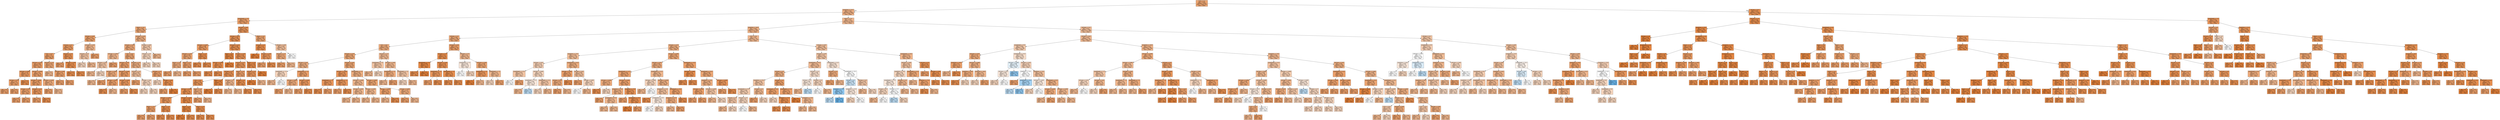 digraph Tree {
node [shape=box, style="filled", color="black"] ;
0 [label="CCR <= 5.5\ngini = 0.345\nsamples = 4320\nvalue = [3363, 957]\nclass = False", fillcolor="#eca571"] ;
1 [label="graphSize <= 22.5\ngini = 0.397\nsamples = 2880\nvalue = [2092, 788]\nclass = False", fillcolor="#efb084"] ;
0 -> 1 [labeldistance=2.5, labelangle=45, headlabel="True"] ;
2 [label="graphDepth <= 3.5\ngini = 0.308\nsamples = 720\nvalue = [583, 137]\nclass = False", fillcolor="#eb9f68"] ;
1 -> 2 ;
3 [label="nbproc <= 4.5\ngini = 0.361\nsamples = 360\nvalue = [275, 85]\nclass = False", fillcolor="#eda876"] ;
2 -> 3 ;
4 [label="sdComp <= 0.65\ngini = 0.327\nsamples = 180\nvalue = [143, 37]\nclass = False", fillcolor="#eca26c"] ;
3 -> 4 ;
5 [label="sdComp <= 0.2\ngini = 0.304\nsamples = 150\nvalue = [122, 28]\nclass = False", fillcolor="#eb9e66"] ;
4 -> 5 ;
6 [label="CCR <= 0.55\ngini = 0.32\nsamples = 120\nvalue = [96, 24]\nclass = False", fillcolor="#eca06a"] ;
5 -> 6 ;
7 [label="sdComm <= 0.02\ngini = 0.306\nsamples = 90\nvalue = [73, 17]\nclass = False", fillcolor="#eb9e67"] ;
6 -> 7 ;
8 [label="sdComp <= 0.065\ngini = 0.278\nsamples = 30\nvalue = [25, 5]\nclass = False", fillcolor="#ea9a61"] ;
7 -> 8 ;
9 [label="sdComp <= 0.02\ngini = 0.32\nsamples = 20\nvalue = [16, 4]\nclass = False", fillcolor="#eca06a"] ;
8 -> 9 ;
10 [label="gini = 0.32\nsamples = 10\nvalue = [8, 2]\nclass = False", fillcolor="#eca06a"] ;
9 -> 10 ;
11 [label="gini = 0.32\nsamples = 10\nvalue = [8, 2]\nclass = False", fillcolor="#eca06a"] ;
9 -> 11 ;
12 [label="gini = 0.18\nsamples = 10\nvalue = [9, 1]\nclass = False", fillcolor="#e88f4f"] ;
8 -> 12 ;
13 [label="sdComp <= 0.065\ngini = 0.32\nsamples = 60\nvalue = [48, 12]\nclass = False", fillcolor="#eca06a"] ;
7 -> 13 ;
14 [label="sdComm <= 0.065\ngini = 0.289\nsamples = 40\nvalue = [33, 7]\nclass = False", fillcolor="#eb9c63"] ;
13 -> 14 ;
15 [label="sdComp <= 0.02\ngini = 0.32\nsamples = 20\nvalue = [16, 4]\nclass = False", fillcolor="#eca06a"] ;
14 -> 15 ;
16 [label="gini = 0.32\nsamples = 10\nvalue = [8, 2]\nclass = False", fillcolor="#eca06a"] ;
15 -> 16 ;
17 [label="gini = 0.32\nsamples = 10\nvalue = [8, 2]\nclass = False", fillcolor="#eca06a"] ;
15 -> 17 ;
18 [label="sdComp <= 0.02\ngini = 0.255\nsamples = 20\nvalue = [17, 3]\nclass = False", fillcolor="#ea975c"] ;
14 -> 18 ;
19 [label="gini = 0.32\nsamples = 10\nvalue = [8, 2]\nclass = False", fillcolor="#eca06a"] ;
18 -> 19 ;
20 [label="gini = 0.18\nsamples = 10\nvalue = [9, 1]\nclass = False", fillcolor="#e88f4f"] ;
18 -> 20 ;
21 [label="sdComm <= 0.065\ngini = 0.375\nsamples = 20\nvalue = [15, 5]\nclass = False", fillcolor="#eeab7b"] ;
13 -> 21 ;
22 [label="gini = 0.32\nsamples = 10\nvalue = [8, 2]\nclass = False", fillcolor="#eca06a"] ;
21 -> 22 ;
23 [label="gini = 0.42\nsamples = 10\nvalue = [7, 3]\nclass = False", fillcolor="#f0b78e"] ;
21 -> 23 ;
24 [label="sdComm <= 0.2\ngini = 0.358\nsamples = 30\nvalue = [23, 7]\nclass = False", fillcolor="#eda775"] ;
6 -> 24 ;
25 [label="gini = 0.42\nsamples = 10\nvalue = [7, 3]\nclass = False", fillcolor="#f0b78e"] ;
24 -> 25 ;
26 [label="sdComm <= 0.65\ngini = 0.32\nsamples = 20\nvalue = [16, 4]\nclass = False", fillcolor="#eca06a"] ;
24 -> 26 ;
27 [label="gini = 0.32\nsamples = 10\nvalue = [8, 2]\nclass = False", fillcolor="#eca06a"] ;
26 -> 27 ;
28 [label="gini = 0.32\nsamples = 10\nvalue = [8, 2]\nclass = False", fillcolor="#eca06a"] ;
26 -> 28 ;
29 [label="sdComm <= 0.2\ngini = 0.231\nsamples = 30\nvalue = [26, 4]\nclass = False", fillcolor="#e99457"] ;
5 -> 29 ;
30 [label="gini = 0.32\nsamples = 10\nvalue = [8, 2]\nclass = False", fillcolor="#eca06a"] ;
29 -> 30 ;
31 [label="sdComm <= 0.65\ngini = 0.18\nsamples = 20\nvalue = [18, 2]\nclass = False", fillcolor="#e88f4f"] ;
29 -> 31 ;
32 [label="gini = 0.18\nsamples = 10\nvalue = [9, 1]\nclass = False", fillcolor="#e88f4f"] ;
31 -> 32 ;
33 [label="gini = 0.18\nsamples = 10\nvalue = [9, 1]\nclass = False", fillcolor="#e88f4f"] ;
31 -> 33 ;
34 [label="sdComm <= 0.65\ngini = 0.42\nsamples = 30\nvalue = [21, 9]\nclass = False", fillcolor="#f0b78e"] ;
4 -> 34 ;
35 [label="sdComm <= 0.2\ngini = 0.455\nsamples = 20\nvalue = [13, 7]\nclass = False", fillcolor="#f3c5a4"] ;
34 -> 35 ;
36 [label="gini = 0.48\nsamples = 10\nvalue = [6, 4]\nclass = False", fillcolor="#f6d5bd"] ;
35 -> 36 ;
37 [label="gini = 0.42\nsamples = 10\nvalue = [7, 3]\nclass = False", fillcolor="#f0b78e"] ;
35 -> 37 ;
38 [label="gini = 0.32\nsamples = 10\nvalue = [8, 2]\nclass = False", fillcolor="#eca06a"] ;
34 -> 38 ;
39 [label="sdComm <= 0.65\ngini = 0.391\nsamples = 180\nvalue = [132, 48]\nclass = False", fillcolor="#eeaf81"] ;
3 -> 39 ;
40 [label="sdComm <= 0.02\ngini = 0.372\nsamples = 150\nvalue = [113, 37]\nclass = False", fillcolor="#eeaa7a"] ;
39 -> 40 ;
41 [label="sdComp <= 0.065\ngini = 0.42\nsamples = 30\nvalue = [21, 9]\nclass = False", fillcolor="#f0b78e"] ;
40 -> 41 ;
42 [label="sdComp <= 0.02\ngini = 0.455\nsamples = 20\nvalue = [13, 7]\nclass = False", fillcolor="#f3c5a4"] ;
41 -> 42 ;
43 [label="gini = 0.42\nsamples = 10\nvalue = [7, 3]\nclass = False", fillcolor="#f0b78e"] ;
42 -> 43 ;
44 [label="gini = 0.48\nsamples = 10\nvalue = [6, 4]\nclass = False", fillcolor="#f6d5bd"] ;
42 -> 44 ;
45 [label="gini = 0.32\nsamples = 10\nvalue = [8, 2]\nclass = False", fillcolor="#eca06a"] ;
41 -> 45 ;
46 [label="CCR <= 0.55\ngini = 0.358\nsamples = 120\nvalue = [92, 28]\nclass = False", fillcolor="#eda775"] ;
40 -> 46 ;
47 [label="sdComp <= 0.02\ngini = 0.32\nsamples = 60\nvalue = [48, 12]\nclass = False", fillcolor="#eca06a"] ;
46 -> 47 ;
48 [label="sdComm <= 0.065\ngini = 0.375\nsamples = 20\nvalue = [15, 5]\nclass = False", fillcolor="#eeab7b"] ;
47 -> 48 ;
49 [label="gini = 0.42\nsamples = 10\nvalue = [7, 3]\nclass = False", fillcolor="#f0b78e"] ;
48 -> 49 ;
50 [label="gini = 0.32\nsamples = 10\nvalue = [8, 2]\nclass = False", fillcolor="#eca06a"] ;
48 -> 50 ;
51 [label="sdComm <= 0.065\ngini = 0.289\nsamples = 40\nvalue = [33, 7]\nclass = False", fillcolor="#eb9c63"] ;
47 -> 51 ;
52 [label="sdComp <= 0.065\ngini = 0.32\nsamples = 20\nvalue = [16, 4]\nclass = False", fillcolor="#eca06a"] ;
51 -> 52 ;
53 [label="gini = 0.18\nsamples = 10\nvalue = [9, 1]\nclass = False", fillcolor="#e88f4f"] ;
52 -> 53 ;
54 [label="gini = 0.42\nsamples = 10\nvalue = [7, 3]\nclass = False", fillcolor="#f0b78e"] ;
52 -> 54 ;
55 [label="sdComp <= 0.065\ngini = 0.255\nsamples = 20\nvalue = [17, 3]\nclass = False", fillcolor="#ea975c"] ;
51 -> 55 ;
56 [label="gini = 0.32\nsamples = 10\nvalue = [8, 2]\nclass = False", fillcolor="#eca06a"] ;
55 -> 56 ;
57 [label="gini = 0.18\nsamples = 10\nvalue = [9, 1]\nclass = False", fillcolor="#e88f4f"] ;
55 -> 57 ;
58 [label="sdComm <= 0.2\ngini = 0.391\nsamples = 60\nvalue = [44, 16]\nclass = False", fillcolor="#eeaf81"] ;
46 -> 58 ;
59 [label="sdComp <= 0.2\ngini = 0.444\nsamples = 30\nvalue = [20, 10]\nclass = False", fillcolor="#f2c09c"] ;
58 -> 59 ;
60 [label="gini = 0.32\nsamples = 10\nvalue = [8, 2]\nclass = False", fillcolor="#eca06a"] ;
59 -> 60 ;
61 [label="sdComp <= 0.65\ngini = 0.48\nsamples = 20\nvalue = [12, 8]\nclass = False", fillcolor="#f6d5bd"] ;
59 -> 61 ;
62 [label="gini = 0.48\nsamples = 10\nvalue = [6, 4]\nclass = False", fillcolor="#f6d5bd"] ;
61 -> 62 ;
63 [label="gini = 0.48\nsamples = 10\nvalue = [6, 4]\nclass = False", fillcolor="#f6d5bd"] ;
61 -> 63 ;
64 [label="sdComp <= 0.2\ngini = 0.32\nsamples = 30\nvalue = [24, 6]\nclass = False", fillcolor="#eca06a"] ;
58 -> 64 ;
65 [label="gini = 0.48\nsamples = 10\nvalue = [6, 4]\nclass = False", fillcolor="#f6d5bd"] ;
64 -> 65 ;
66 [label="sdComp <= 0.65\ngini = 0.18\nsamples = 20\nvalue = [18, 2]\nclass = False", fillcolor="#e88f4f"] ;
64 -> 66 ;
67 [label="gini = 0.32\nsamples = 10\nvalue = [8, 2]\nclass = False", fillcolor="#eca06a"] ;
66 -> 67 ;
68 [label="gini = 0.0\nsamples = 10\nvalue = [10, 0]\nclass = False", fillcolor="#e58139"] ;
66 -> 68 ;
69 [label="sdComp <= 0.65\ngini = 0.464\nsamples = 30\nvalue = [19, 11]\nclass = False", fillcolor="#f4caac"] ;
39 -> 69 ;
70 [label="sdComp <= 0.2\ngini = 0.48\nsamples = 20\nvalue = [12, 8]\nclass = False", fillcolor="#f6d5bd"] ;
69 -> 70 ;
71 [label="gini = 0.48\nsamples = 10\nvalue = [6, 4]\nclass = False", fillcolor="#f6d5bd"] ;
70 -> 71 ;
72 [label="gini = 0.48\nsamples = 10\nvalue = [6, 4]\nclass = False", fillcolor="#f6d5bd"] ;
70 -> 72 ;
73 [label="gini = 0.42\nsamples = 10\nvalue = [7, 3]\nclass = False", fillcolor="#f0b78e"] ;
69 -> 73 ;
74 [label="sdComp <= 0.65\ngini = 0.247\nsamples = 360\nvalue = [308, 52]\nclass = False", fillcolor="#e9965a"] ;
2 -> 74 ;
75 [label="sdComp <= 0.02\ngini = 0.226\nsamples = 300\nvalue = [261, 39]\nclass = False", fillcolor="#e99457"] ;
74 -> 75 ;
76 [label="sdComm <= 0.065\ngini = 0.299\nsamples = 60\nvalue = [49, 11]\nclass = False", fillcolor="#eb9d65"] ;
75 -> 76 ;
77 [label="sdComm <= 0.02\ngini = 0.349\nsamples = 40\nvalue = [31, 9]\nclass = False", fillcolor="#eda672"] ;
76 -> 77 ;
78 [label="nbproc <= 4.5\ngini = 0.375\nsamples = 20\nvalue = [15, 5]\nclass = False", fillcolor="#eeab7b"] ;
77 -> 78 ;
79 [label="gini = 0.32\nsamples = 10\nvalue = [8, 2]\nclass = False", fillcolor="#eca06a"] ;
78 -> 79 ;
80 [label="gini = 0.42\nsamples = 10\nvalue = [7, 3]\nclass = False", fillcolor="#f0b78e"] ;
78 -> 80 ;
81 [label="nbproc <= 4.5\ngini = 0.32\nsamples = 20\nvalue = [16, 4]\nclass = False", fillcolor="#eca06a"] ;
77 -> 81 ;
82 [label="gini = 0.32\nsamples = 10\nvalue = [8, 2]\nclass = False", fillcolor="#eca06a"] ;
81 -> 82 ;
83 [label="gini = 0.32\nsamples = 10\nvalue = [8, 2]\nclass = False", fillcolor="#eca06a"] ;
81 -> 83 ;
84 [label="nbproc <= 4.5\ngini = 0.18\nsamples = 20\nvalue = [18, 2]\nclass = False", fillcolor="#e88f4f"] ;
76 -> 84 ;
85 [label="gini = 0.18\nsamples = 10\nvalue = [9, 1]\nclass = False", fillcolor="#e88f4f"] ;
84 -> 85 ;
86 [label="gini = 0.18\nsamples = 10\nvalue = [9, 1]\nclass = False", fillcolor="#e88f4f"] ;
84 -> 86 ;
87 [label="sdComm <= 0.02\ngini = 0.206\nsamples = 240\nvalue = [212, 28]\nclass = False", fillcolor="#e89253"] ;
75 -> 87 ;
88 [label="nbproc <= 4.5\ngini = 0.095\nsamples = 40\nvalue = [38, 2]\nclass = False", fillcolor="#e68843"] ;
87 -> 88 ;
89 [label="sdComp <= 0.065\ngini = 0.18\nsamples = 20\nvalue = [18, 2]\nclass = False", fillcolor="#e88f4f"] ;
88 -> 89 ;
90 [label="gini = 0.18\nsamples = 10\nvalue = [9, 1]\nclass = False", fillcolor="#e88f4f"] ;
89 -> 90 ;
91 [label="gini = 0.18\nsamples = 10\nvalue = [9, 1]\nclass = False", fillcolor="#e88f4f"] ;
89 -> 91 ;
92 [label="gini = 0.0\nsamples = 20\nvalue = [20, 0]\nclass = False", fillcolor="#e58139"] ;
88 -> 92 ;
93 [label="sdComm <= 0.65\ngini = 0.226\nsamples = 200\nvalue = [174, 26]\nclass = False", fillcolor="#e99457"] ;
87 -> 93 ;
94 [label="sdComm <= 0.2\ngini = 0.246\nsamples = 160\nvalue = [137, 23]\nclass = False", fillcolor="#e9965a"] ;
93 -> 94 ;
95 [label="sdComp <= 0.2\ngini = 0.219\nsamples = 120\nvalue = [105, 15]\nclass = False", fillcolor="#e99355"] ;
94 -> 95 ;
96 [label="CCR <= 0.55\ngini = 0.241\nsamples = 100\nvalue = [86, 14]\nclass = False", fillcolor="#e99659"] ;
95 -> 96 ;
97 [label="sdComp <= 0.065\ngini = 0.2\nsamples = 80\nvalue = [71, 9]\nclass = False", fillcolor="#e89152"] ;
96 -> 97 ;
98 [label="sdComm <= 0.065\ngini = 0.255\nsamples = 40\nvalue = [34, 6]\nclass = False", fillcolor="#ea975c"] ;
97 -> 98 ;
99 [label="nbproc <= 4.5\ngini = 0.32\nsamples = 20\nvalue = [16, 4]\nclass = False", fillcolor="#eca06a"] ;
98 -> 99 ;
100 [label="gini = 0.32\nsamples = 10\nvalue = [8, 2]\nclass = False", fillcolor="#eca06a"] ;
99 -> 100 ;
101 [label="gini = 0.32\nsamples = 10\nvalue = [8, 2]\nclass = False", fillcolor="#eca06a"] ;
99 -> 101 ;
102 [label="nbproc <= 4.5\ngini = 0.18\nsamples = 20\nvalue = [18, 2]\nclass = False", fillcolor="#e88f4f"] ;
98 -> 102 ;
103 [label="gini = 0.18\nsamples = 10\nvalue = [9, 1]\nclass = False", fillcolor="#e88f4f"] ;
102 -> 103 ;
104 [label="gini = 0.18\nsamples = 10\nvalue = [9, 1]\nclass = False", fillcolor="#e88f4f"] ;
102 -> 104 ;
105 [label="sdComm <= 0.065\ngini = 0.139\nsamples = 40\nvalue = [37, 3]\nclass = False", fillcolor="#e78b49"] ;
97 -> 105 ;
106 [label="nbproc <= 4.5\ngini = 0.095\nsamples = 20\nvalue = [19, 1]\nclass = False", fillcolor="#e68843"] ;
105 -> 106 ;
107 [label="gini = 0.0\nsamples = 10\nvalue = [10, 0]\nclass = False", fillcolor="#e58139"] ;
106 -> 107 ;
108 [label="gini = 0.18\nsamples = 10\nvalue = [9, 1]\nclass = False", fillcolor="#e88f4f"] ;
106 -> 108 ;
109 [label="nbproc <= 4.5\ngini = 0.18\nsamples = 20\nvalue = [18, 2]\nclass = False", fillcolor="#e88f4f"] ;
105 -> 109 ;
110 [label="gini = 0.18\nsamples = 10\nvalue = [9, 1]\nclass = False", fillcolor="#e88f4f"] ;
109 -> 110 ;
111 [label="gini = 0.18\nsamples = 10\nvalue = [9, 1]\nclass = False", fillcolor="#e88f4f"] ;
109 -> 111 ;
112 [label="nbproc <= 4.5\ngini = 0.375\nsamples = 20\nvalue = [15, 5]\nclass = False", fillcolor="#eeab7b"] ;
96 -> 112 ;
113 [label="gini = 0.32\nsamples = 10\nvalue = [8, 2]\nclass = False", fillcolor="#eca06a"] ;
112 -> 113 ;
114 [label="gini = 0.42\nsamples = 10\nvalue = [7, 3]\nclass = False", fillcolor="#f0b78e"] ;
112 -> 114 ;
115 [label="nbproc <= 4.5\ngini = 0.095\nsamples = 20\nvalue = [19, 1]\nclass = False", fillcolor="#e68843"] ;
95 -> 115 ;
116 [label="gini = 0.0\nsamples = 10\nvalue = [10, 0]\nclass = False", fillcolor="#e58139"] ;
115 -> 116 ;
117 [label="gini = 0.18\nsamples = 10\nvalue = [9, 1]\nclass = False", fillcolor="#e88f4f"] ;
115 -> 117 ;
118 [label="nbproc <= 4.5\ngini = 0.32\nsamples = 40\nvalue = [32, 8]\nclass = False", fillcolor="#eca06a"] ;
94 -> 118 ;
119 [label="sdComp <= 0.2\ngini = 0.42\nsamples = 20\nvalue = [14, 6]\nclass = False", fillcolor="#f0b78e"] ;
118 -> 119 ;
120 [label="gini = 0.42\nsamples = 10\nvalue = [7, 3]\nclass = False", fillcolor="#f0b78e"] ;
119 -> 120 ;
121 [label="gini = 0.42\nsamples = 10\nvalue = [7, 3]\nclass = False", fillcolor="#f0b78e"] ;
119 -> 121 ;
122 [label="sdComp <= 0.2\ngini = 0.18\nsamples = 20\nvalue = [18, 2]\nclass = False", fillcolor="#e88f4f"] ;
118 -> 122 ;
123 [label="gini = 0.18\nsamples = 10\nvalue = [9, 1]\nclass = False", fillcolor="#e88f4f"] ;
122 -> 123 ;
124 [label="gini = 0.18\nsamples = 10\nvalue = [9, 1]\nclass = False", fillcolor="#e88f4f"] ;
122 -> 124 ;
125 [label="nbproc <= 4.5\ngini = 0.139\nsamples = 40\nvalue = [37, 3]\nclass = False", fillcolor="#e78b49"] ;
93 -> 125 ;
126 [label="sdComp <= 0.2\ngini = 0.255\nsamples = 20\nvalue = [17, 3]\nclass = False", fillcolor="#ea975c"] ;
125 -> 126 ;
127 [label="gini = 0.0\nsamples = 10\nvalue = [10, 0]\nclass = False", fillcolor="#e58139"] ;
126 -> 127 ;
128 [label="gini = 0.42\nsamples = 10\nvalue = [7, 3]\nclass = False", fillcolor="#f0b78e"] ;
126 -> 128 ;
129 [label="gini = 0.0\nsamples = 20\nvalue = [20, 0]\nclass = False", fillcolor="#e58139"] ;
125 -> 129 ;
130 [label="nbproc <= 4.5\ngini = 0.339\nsamples = 60\nvalue = [47, 13]\nclass = False", fillcolor="#eca470"] ;
74 -> 130 ;
131 [label="sdComm <= 0.2\ngini = 0.18\nsamples = 30\nvalue = [27, 3]\nclass = False", fillcolor="#e88f4f"] ;
130 -> 131 ;
132 [label="gini = 0.0\nsamples = 10\nvalue = [10, 0]\nclass = False", fillcolor="#e58139"] ;
131 -> 132 ;
133 [label="sdComm <= 0.65\ngini = 0.255\nsamples = 20\nvalue = [17, 3]\nclass = False", fillcolor="#ea975c"] ;
131 -> 133 ;
134 [label="gini = 0.32\nsamples = 10\nvalue = [8, 2]\nclass = False", fillcolor="#eca06a"] ;
133 -> 134 ;
135 [label="gini = 0.18\nsamples = 10\nvalue = [9, 1]\nclass = False", fillcolor="#e88f4f"] ;
133 -> 135 ;
136 [label="sdComm <= 0.65\ngini = 0.444\nsamples = 30\nvalue = [20, 10]\nclass = False", fillcolor="#f2c09c"] ;
130 -> 136 ;
137 [label="sdComm <= 0.2\ngini = 0.375\nsamples = 20\nvalue = [15, 5]\nclass = False", fillcolor="#eeab7b"] ;
136 -> 137 ;
138 [label="gini = 0.32\nsamples = 10\nvalue = [8, 2]\nclass = False", fillcolor="#eca06a"] ;
137 -> 138 ;
139 [label="gini = 0.42\nsamples = 10\nvalue = [7, 3]\nclass = False", fillcolor="#f0b78e"] ;
137 -> 139 ;
140 [label="gini = 0.5\nsamples = 10\nvalue = [5, 5]\nclass = False", fillcolor="#ffffff"] ;
136 -> 140 ;
141 [label="nbproc <= 4.5\ngini = 0.421\nsamples = 2160\nvalue = [1509, 651]\nclass = False", fillcolor="#f0b78e"] ;
1 -> 141 ;
142 [label="graphSize <= 40.0\ngini = 0.403\nsamples = 1080\nvalue = [778, 302]\nclass = False", fillcolor="#efb286"] ;
141 -> 142 ;
143 [label="sdComp <= 0.2\ngini = 0.364\nsamples = 360\nvalue = [274, 86]\nclass = False", fillcolor="#eda977"] ;
142 -> 143 ;
144 [label="CCR <= 0.55\ngini = 0.383\nsamples = 240\nvalue = [178, 62]\nclass = False", fillcolor="#eead7e"] ;
143 -> 144 ;
145 [label="sdComm <= 0.02\ngini = 0.364\nsamples = 180\nvalue = [137, 43]\nclass = False", fillcolor="#eda977"] ;
144 -> 145 ;
146 [label="sdComp <= 0.02\ngini = 0.391\nsamples = 60\nvalue = [44, 16]\nclass = False", fillcolor="#eeaf81"] ;
145 -> 146 ;
147 [label="graphDepth <= 7.5\ngini = 0.48\nsamples = 20\nvalue = [12, 8]\nclass = False", fillcolor="#f6d5bd"] ;
146 -> 147 ;
148 [label="gini = 0.42\nsamples = 10\nvalue = [7, 3]\nclass = False", fillcolor="#f0b78e"] ;
147 -> 148 ;
149 [label="gini = 0.5\nsamples = 10\nvalue = [5, 5]\nclass = False", fillcolor="#ffffff"] ;
147 -> 149 ;
150 [label="graphDepth <= 7.5\ngini = 0.32\nsamples = 40\nvalue = [32, 8]\nclass = False", fillcolor="#eca06a"] ;
146 -> 150 ;
151 [label="sdComp <= 0.065\ngini = 0.375\nsamples = 20\nvalue = [15, 5]\nclass = False", fillcolor="#eeab7b"] ;
150 -> 151 ;
152 [label="gini = 0.32\nsamples = 10\nvalue = [8, 2]\nclass = False", fillcolor="#eca06a"] ;
151 -> 152 ;
153 [label="gini = 0.42\nsamples = 10\nvalue = [7, 3]\nclass = False", fillcolor="#f0b78e"] ;
151 -> 153 ;
154 [label="sdComp <= 0.065\ngini = 0.255\nsamples = 20\nvalue = [17, 3]\nclass = False", fillcolor="#ea975c"] ;
150 -> 154 ;
155 [label="gini = 0.32\nsamples = 10\nvalue = [8, 2]\nclass = False", fillcolor="#eca06a"] ;
154 -> 155 ;
156 [label="gini = 0.18\nsamples = 10\nvalue = [9, 1]\nclass = False", fillcolor="#e88f4f"] ;
154 -> 156 ;
157 [label="sdComp <= 0.02\ngini = 0.349\nsamples = 120\nvalue = [93, 27]\nclass = False", fillcolor="#eda672"] ;
145 -> 157 ;
158 [label="sdComm <= 0.065\ngini = 0.255\nsamples = 40\nvalue = [34, 6]\nclass = False", fillcolor="#ea975c"] ;
157 -> 158 ;
159 [label="graphDepth <= 7.5\ngini = 0.255\nsamples = 20\nvalue = [17, 3]\nclass = False", fillcolor="#ea975c"] ;
158 -> 159 ;
160 [label="gini = 0.18\nsamples = 10\nvalue = [9, 1]\nclass = False", fillcolor="#e88f4f"] ;
159 -> 160 ;
161 [label="gini = 0.32\nsamples = 10\nvalue = [8, 2]\nclass = False", fillcolor="#eca06a"] ;
159 -> 161 ;
162 [label="graphDepth <= 7.5\ngini = 0.255\nsamples = 20\nvalue = [17, 3]\nclass = False", fillcolor="#ea975c"] ;
158 -> 162 ;
163 [label="gini = 0.32\nsamples = 10\nvalue = [8, 2]\nclass = False", fillcolor="#eca06a"] ;
162 -> 163 ;
164 [label="gini = 0.18\nsamples = 10\nvalue = [9, 1]\nclass = False", fillcolor="#e88f4f"] ;
162 -> 164 ;
165 [label="graphDepth <= 7.5\ngini = 0.387\nsamples = 80\nvalue = [59, 21]\nclass = False", fillcolor="#eeae7f"] ;
157 -> 165 ;
166 [label="sdComm <= 0.065\ngini = 0.42\nsamples = 40\nvalue = [28, 12]\nclass = False", fillcolor="#f0b78e"] ;
165 -> 166 ;
167 [label="sdComp <= 0.065\ngini = 0.42\nsamples = 20\nvalue = [14, 6]\nclass = False", fillcolor="#f0b78e"] ;
166 -> 167 ;
168 [label="gini = 0.42\nsamples = 10\nvalue = [7, 3]\nclass = False", fillcolor="#f0b78e"] ;
167 -> 168 ;
169 [label="gini = 0.42\nsamples = 10\nvalue = [7, 3]\nclass = False", fillcolor="#f0b78e"] ;
167 -> 169 ;
170 [label="sdComp <= 0.065\ngini = 0.42\nsamples = 20\nvalue = [14, 6]\nclass = False", fillcolor="#f0b78e"] ;
166 -> 170 ;
171 [label="gini = 0.42\nsamples = 10\nvalue = [7, 3]\nclass = False", fillcolor="#f0b78e"] ;
170 -> 171 ;
172 [label="gini = 0.42\nsamples = 10\nvalue = [7, 3]\nclass = False", fillcolor="#f0b78e"] ;
170 -> 172 ;
173 [label="sdComm <= 0.065\ngini = 0.349\nsamples = 40\nvalue = [31, 9]\nclass = False", fillcolor="#eda672"] ;
165 -> 173 ;
174 [label="sdComp <= 0.065\ngini = 0.32\nsamples = 20\nvalue = [16, 4]\nclass = False", fillcolor="#eca06a"] ;
173 -> 174 ;
175 [label="gini = 0.42\nsamples = 10\nvalue = [7, 3]\nclass = False", fillcolor="#f0b78e"] ;
174 -> 175 ;
176 [label="gini = 0.18\nsamples = 10\nvalue = [9, 1]\nclass = False", fillcolor="#e88f4f"] ;
174 -> 176 ;
177 [label="sdComp <= 0.065\ngini = 0.375\nsamples = 20\nvalue = [15, 5]\nclass = False", fillcolor="#eeab7b"] ;
173 -> 177 ;
178 [label="gini = 0.32\nsamples = 10\nvalue = [8, 2]\nclass = False", fillcolor="#eca06a"] ;
177 -> 178 ;
179 [label="gini = 0.42\nsamples = 10\nvalue = [7, 3]\nclass = False", fillcolor="#f0b78e"] ;
177 -> 179 ;
180 [label="sdComm <= 0.2\ngini = 0.433\nsamples = 60\nvalue = [41, 19]\nclass = False", fillcolor="#f1bb95"] ;
144 -> 180 ;
181 [label="graphDepth <= 7.5\ngini = 0.455\nsamples = 20\nvalue = [13, 7]\nclass = False", fillcolor="#f3c5a4"] ;
180 -> 181 ;
182 [label="gini = 0.42\nsamples = 10\nvalue = [7, 3]\nclass = False", fillcolor="#f0b78e"] ;
181 -> 182 ;
183 [label="gini = 0.48\nsamples = 10\nvalue = [6, 4]\nclass = False", fillcolor="#f6d5bd"] ;
181 -> 183 ;
184 [label="sdComm <= 0.65\ngini = 0.42\nsamples = 40\nvalue = [28, 12]\nclass = False", fillcolor="#f0b78e"] ;
180 -> 184 ;
185 [label="graphDepth <= 7.5\ngini = 0.375\nsamples = 20\nvalue = [15, 5]\nclass = False", fillcolor="#eeab7b"] ;
184 -> 185 ;
186 [label="gini = 0.42\nsamples = 10\nvalue = [7, 3]\nclass = False", fillcolor="#f0b78e"] ;
185 -> 186 ;
187 [label="gini = 0.32\nsamples = 10\nvalue = [8, 2]\nclass = False", fillcolor="#eca06a"] ;
185 -> 187 ;
188 [label="graphDepth <= 7.5\ngini = 0.455\nsamples = 20\nvalue = [13, 7]\nclass = False", fillcolor="#f3c5a4"] ;
184 -> 188 ;
189 [label="gini = 0.48\nsamples = 10\nvalue = [6, 4]\nclass = False", fillcolor="#f6d5bd"] ;
188 -> 189 ;
190 [label="gini = 0.42\nsamples = 10\nvalue = [7, 3]\nclass = False", fillcolor="#f0b78e"] ;
188 -> 190 ;
191 [label="sdComp <= 0.65\ngini = 0.32\nsamples = 120\nvalue = [96, 24]\nclass = False", fillcolor="#eca06a"] ;
143 -> 191 ;
192 [label="sdComm <= 0.2\ngini = 0.18\nsamples = 60\nvalue = [54, 6]\nclass = False", fillcolor="#e88f4f"] ;
191 -> 192 ;
193 [label="graphDepth <= 7.5\ngini = 0.095\nsamples = 20\nvalue = [19, 1]\nclass = False", fillcolor="#e68843"] ;
192 -> 193 ;
194 [label="gini = 0.18\nsamples = 10\nvalue = [9, 1]\nclass = False", fillcolor="#e88f4f"] ;
193 -> 194 ;
195 [label="gini = 0.0\nsamples = 10\nvalue = [10, 0]\nclass = False", fillcolor="#e58139"] ;
193 -> 195 ;
196 [label="sdComm <= 0.65\ngini = 0.219\nsamples = 40\nvalue = [35, 5]\nclass = False", fillcolor="#e99355"] ;
192 -> 196 ;
197 [label="graphDepth <= 7.5\ngini = 0.255\nsamples = 20\nvalue = [17, 3]\nclass = False", fillcolor="#ea975c"] ;
196 -> 197 ;
198 [label="gini = 0.32\nsamples = 10\nvalue = [8, 2]\nclass = False", fillcolor="#eca06a"] ;
197 -> 198 ;
199 [label="gini = 0.18\nsamples = 10\nvalue = [9, 1]\nclass = False", fillcolor="#e88f4f"] ;
197 -> 199 ;
200 [label="graphDepth <= 7.5\ngini = 0.18\nsamples = 20\nvalue = [18, 2]\nclass = False", fillcolor="#e88f4f"] ;
196 -> 200 ;
201 [label="gini = 0.18\nsamples = 10\nvalue = [9, 1]\nclass = False", fillcolor="#e88f4f"] ;
200 -> 201 ;
202 [label="gini = 0.18\nsamples = 10\nvalue = [9, 1]\nclass = False", fillcolor="#e88f4f"] ;
200 -> 202 ;
203 [label="sdComm <= 0.2\ngini = 0.42\nsamples = 60\nvalue = [42, 18]\nclass = False", fillcolor="#f0b78e"] ;
191 -> 203 ;
204 [label="graphDepth <= 7.5\ngini = 0.495\nsamples = 20\nvalue = [11, 9]\nclass = False", fillcolor="#fae8db"] ;
203 -> 204 ;
205 [label="gini = 0.5\nsamples = 10\nvalue = [5, 5]\nclass = False", fillcolor="#ffffff"] ;
204 -> 205 ;
206 [label="gini = 0.48\nsamples = 10\nvalue = [6, 4]\nclass = False", fillcolor="#f6d5bd"] ;
204 -> 206 ;
207 [label="sdComm <= 0.65\ngini = 0.349\nsamples = 40\nvalue = [31, 9]\nclass = False", fillcolor="#eda672"] ;
203 -> 207 ;
208 [label="graphDepth <= 7.5\ngini = 0.255\nsamples = 20\nvalue = [17, 3]\nclass = False", fillcolor="#ea975c"] ;
207 -> 208 ;
209 [label="gini = 0.0\nsamples = 10\nvalue = [10, 0]\nclass = False", fillcolor="#e58139"] ;
208 -> 209 ;
210 [label="gini = 0.42\nsamples = 10\nvalue = [7, 3]\nclass = False", fillcolor="#f0b78e"] ;
208 -> 210 ;
211 [label="graphDepth <= 7.5\ngini = 0.42\nsamples = 20\nvalue = [14, 6]\nclass = False", fillcolor="#f0b78e"] ;
207 -> 211 ;
212 [label="gini = 0.48\nsamples = 10\nvalue = [6, 4]\nclass = False", fillcolor="#f6d5bd"] ;
211 -> 212 ;
213 [label="gini = 0.32\nsamples = 10\nvalue = [8, 2]\nclass = False", fillcolor="#eca06a"] ;
211 -> 213 ;
214 [label="CCR <= 0.55\ngini = 0.42\nsamples = 720\nvalue = [504, 216]\nclass = False", fillcolor="#f0b78e"] ;
142 -> 214 ;
215 [label="sdComm <= 0.02\ngini = 0.391\nsamples = 360\nvalue = [264, 96]\nclass = False", fillcolor="#eeaf81"] ;
214 -> 215 ;
216 [label="graphSize <= 75.0\ngini = 0.439\nsamples = 120\nvalue = [81, 39]\nclass = False", fillcolor="#f2be98"] ;
215 -> 216 ;
217 [label="sdComp <= 0.02\ngini = 0.473\nsamples = 60\nvalue = [37, 23]\nclass = False", fillcolor="#f5cfb4"] ;
216 -> 217 ;
218 [label="graphDepth <= 12.5\ngini = 0.455\nsamples = 20\nvalue = [13, 7]\nclass = False", fillcolor="#f3c5a4"] ;
217 -> 218 ;
219 [label="gini = 0.5\nsamples = 10\nvalue = [5, 5]\nclass = False", fillcolor="#ffffff"] ;
218 -> 219 ;
220 [label="gini = 0.32\nsamples = 10\nvalue = [8, 2]\nclass = False", fillcolor="#eca06a"] ;
218 -> 220 ;
221 [label="sdComp <= 0.065\ngini = 0.48\nsamples = 40\nvalue = [24, 16]\nclass = False", fillcolor="#f6d5bd"] ;
217 -> 221 ;
222 [label="graphDepth <= 12.5\ngini = 0.495\nsamples = 20\nvalue = [11, 9]\nclass = False", fillcolor="#fae8db"] ;
221 -> 222 ;
223 [label="gini = 0.42\nsamples = 10\nvalue = [7, 3]\nclass = False", fillcolor="#f0b78e"] ;
222 -> 223 ;
224 [label="gini = 0.48\nsamples = 10\nvalue = [4, 6]\nclass = True", fillcolor="#bddef6"] ;
222 -> 224 ;
225 [label="graphDepth <= 12.5\ngini = 0.455\nsamples = 20\nvalue = [13, 7]\nclass = False", fillcolor="#f3c5a4"] ;
221 -> 225 ;
226 [label="gini = 0.48\nsamples = 10\nvalue = [6, 4]\nclass = False", fillcolor="#f6d5bd"] ;
225 -> 226 ;
227 [label="gini = 0.42\nsamples = 10\nvalue = [7, 3]\nclass = False", fillcolor="#f0b78e"] ;
225 -> 227 ;
228 [label="graphDepth <= 25.5\ngini = 0.391\nsamples = 60\nvalue = [44, 16]\nclass = False", fillcolor="#eeaf81"] ;
216 -> 228 ;
229 [label="sdComp <= 0.065\ngini = 0.32\nsamples = 30\nvalue = [24, 6]\nclass = False", fillcolor="#eca06a"] ;
228 -> 229 ;
230 [label="sdComp <= 0.02\ngini = 0.375\nsamples = 20\nvalue = [15, 5]\nclass = False", fillcolor="#eeab7b"] ;
229 -> 230 ;
231 [label="gini = 0.32\nsamples = 10\nvalue = [8, 2]\nclass = False", fillcolor="#eca06a"] ;
230 -> 231 ;
232 [label="gini = 0.42\nsamples = 10\nvalue = [7, 3]\nclass = False", fillcolor="#f0b78e"] ;
230 -> 232 ;
233 [label="gini = 0.18\nsamples = 10\nvalue = [9, 1]\nclass = False", fillcolor="#e88f4f"] ;
229 -> 233 ;
234 [label="sdComp <= 0.02\ngini = 0.444\nsamples = 30\nvalue = [20, 10]\nclass = False", fillcolor="#f2c09c"] ;
228 -> 234 ;
235 [label="gini = 0.32\nsamples = 10\nvalue = [8, 2]\nclass = False", fillcolor="#eca06a"] ;
234 -> 235 ;
236 [label="sdComp <= 0.065\ngini = 0.48\nsamples = 20\nvalue = [12, 8]\nclass = False", fillcolor="#f6d5bd"] ;
234 -> 236 ;
237 [label="gini = 0.5\nsamples = 10\nvalue = [5, 5]\nclass = False", fillcolor="#ffffff"] ;
236 -> 237 ;
238 [label="gini = 0.42\nsamples = 10\nvalue = [7, 3]\nclass = False", fillcolor="#f0b78e"] ;
236 -> 238 ;
239 [label="sdComp <= 0.065\ngini = 0.362\nsamples = 240\nvalue = [183, 57]\nclass = False", fillcolor="#eda877"] ;
215 -> 239 ;
240 [label="sdComp <= 0.02\ngini = 0.381\nsamples = 160\nvalue = [119, 41]\nclass = False", fillcolor="#eeac7d"] ;
239 -> 240 ;
241 [label="graphDepth <= 12.5\ngini = 0.335\nsamples = 80\nvalue = [63, 17]\nclass = False", fillcolor="#eca36e"] ;
240 -> 241 ;
242 [label="sdComm <= 0.065\ngini = 0.375\nsamples = 20\nvalue = [15, 5]\nclass = False", fillcolor="#eeab7b"] ;
241 -> 242 ;
243 [label="gini = 0.18\nsamples = 10\nvalue = [9, 1]\nclass = False", fillcolor="#e88f4f"] ;
242 -> 243 ;
244 [label="gini = 0.48\nsamples = 10\nvalue = [6, 4]\nclass = False", fillcolor="#f6d5bd"] ;
242 -> 244 ;
245 [label="sdComm <= 0.065\ngini = 0.32\nsamples = 60\nvalue = [48, 12]\nclass = False", fillcolor="#eca06a"] ;
241 -> 245 ;
246 [label="graphSize <= 75.0\ngini = 0.391\nsamples = 30\nvalue = [22, 8]\nclass = False", fillcolor="#eeaf81"] ;
245 -> 246 ;
247 [label="gini = 0.32\nsamples = 10\nvalue = [8, 2]\nclass = False", fillcolor="#eca06a"] ;
246 -> 247 ;
248 [label="graphDepth <= 25.5\ngini = 0.42\nsamples = 20\nvalue = [14, 6]\nclass = False", fillcolor="#f0b78e"] ;
246 -> 248 ;
249 [label="gini = 0.42\nsamples = 10\nvalue = [7, 3]\nclass = False", fillcolor="#f0b78e"] ;
248 -> 249 ;
250 [label="gini = 0.42\nsamples = 10\nvalue = [7, 3]\nclass = False", fillcolor="#f0b78e"] ;
248 -> 250 ;
251 [label="graphSize <= 75.0\ngini = 0.231\nsamples = 30\nvalue = [26, 4]\nclass = False", fillcolor="#e99457"] ;
245 -> 251 ;
252 [label="gini = 0.32\nsamples = 10\nvalue = [8, 2]\nclass = False", fillcolor="#eca06a"] ;
251 -> 252 ;
253 [label="graphDepth <= 25.5\ngini = 0.18\nsamples = 20\nvalue = [18, 2]\nclass = False", fillcolor="#e88f4f"] ;
251 -> 253 ;
254 [label="gini = 0.0\nsamples = 10\nvalue = [10, 0]\nclass = False", fillcolor="#e58139"] ;
253 -> 254 ;
255 [label="gini = 0.32\nsamples = 10\nvalue = [8, 2]\nclass = False", fillcolor="#eca06a"] ;
253 -> 255 ;
256 [label="graphDepth <= 12.5\ngini = 0.42\nsamples = 80\nvalue = [56, 24]\nclass = False", fillcolor="#f0b78e"] ;
240 -> 256 ;
257 [label="sdComm <= 0.065\ngini = 0.48\nsamples = 20\nvalue = [12, 8]\nclass = False", fillcolor="#f6d5bd"] ;
256 -> 257 ;
258 [label="gini = 0.42\nsamples = 10\nvalue = [7, 3]\nclass = False", fillcolor="#f0b78e"] ;
257 -> 258 ;
259 [label="gini = 0.5\nsamples = 10\nvalue = [5, 5]\nclass = False", fillcolor="#ffffff"] ;
257 -> 259 ;
260 [label="sdComm <= 0.065\ngini = 0.391\nsamples = 60\nvalue = [44, 16]\nclass = False", fillcolor="#eeaf81"] ;
256 -> 260 ;
261 [label="graphSize <= 75.0\ngini = 0.444\nsamples = 30\nvalue = [20, 10]\nclass = False", fillcolor="#f2c09c"] ;
260 -> 261 ;
262 [label="gini = 0.18\nsamples = 10\nvalue = [9, 1]\nclass = False", fillcolor="#e88f4f"] ;
261 -> 262 ;
263 [label="graphDepth <= 25.5\ngini = 0.495\nsamples = 20\nvalue = [11, 9]\nclass = False", fillcolor="#fae8db"] ;
261 -> 263 ;
264 [label="gini = 0.5\nsamples = 10\nvalue = [5, 5]\nclass = False", fillcolor="#ffffff"] ;
263 -> 264 ;
265 [label="gini = 0.48\nsamples = 10\nvalue = [6, 4]\nclass = False", fillcolor="#f6d5bd"] ;
263 -> 265 ;
266 [label="graphDepth <= 25.5\ngini = 0.32\nsamples = 30\nvalue = [24, 6]\nclass = False", fillcolor="#eca06a"] ;
260 -> 266 ;
267 [label="graphSize <= 75.0\ngini = 0.375\nsamples = 20\nvalue = [15, 5]\nclass = False", fillcolor="#eeab7b"] ;
266 -> 267 ;
268 [label="gini = 0.42\nsamples = 10\nvalue = [7, 3]\nclass = False", fillcolor="#f0b78e"] ;
267 -> 268 ;
269 [label="gini = 0.32\nsamples = 10\nvalue = [8, 2]\nclass = False", fillcolor="#eca06a"] ;
267 -> 269 ;
270 [label="gini = 0.18\nsamples = 10\nvalue = [9, 1]\nclass = False", fillcolor="#e88f4f"] ;
266 -> 270 ;
271 [label="graphDepth <= 12.5\ngini = 0.32\nsamples = 80\nvalue = [64, 16]\nclass = False", fillcolor="#eca06a"] ;
239 -> 271 ;
272 [label="sdComm <= 0.065\ngini = 0.18\nsamples = 20\nvalue = [18, 2]\nclass = False", fillcolor="#e88f4f"] ;
271 -> 272 ;
273 [label="gini = 0.18\nsamples = 10\nvalue = [9, 1]\nclass = False", fillcolor="#e88f4f"] ;
272 -> 273 ;
274 [label="gini = 0.18\nsamples = 10\nvalue = [9, 1]\nclass = False", fillcolor="#e88f4f"] ;
272 -> 274 ;
275 [label="graphDepth <= 25.5\ngini = 0.358\nsamples = 60\nvalue = [46, 14]\nclass = False", fillcolor="#eda775"] ;
271 -> 275 ;
276 [label="graphSize <= 75.0\ngini = 0.399\nsamples = 40\nvalue = [29, 11]\nclass = False", fillcolor="#efb184"] ;
275 -> 276 ;
277 [label="sdComm <= 0.065\ngini = 0.32\nsamples = 20\nvalue = [16, 4]\nclass = False", fillcolor="#eca06a"] ;
276 -> 277 ;
278 [label="gini = 0.32\nsamples = 10\nvalue = [8, 2]\nclass = False", fillcolor="#eca06a"] ;
277 -> 278 ;
279 [label="gini = 0.32\nsamples = 10\nvalue = [8, 2]\nclass = False", fillcolor="#eca06a"] ;
277 -> 279 ;
280 [label="sdComm <= 0.065\ngini = 0.455\nsamples = 20\nvalue = [13, 7]\nclass = False", fillcolor="#f3c5a4"] ;
276 -> 280 ;
281 [label="gini = 0.42\nsamples = 10\nvalue = [7, 3]\nclass = False", fillcolor="#f0b78e"] ;
280 -> 281 ;
282 [label="gini = 0.48\nsamples = 10\nvalue = [6, 4]\nclass = False", fillcolor="#f6d5bd"] ;
280 -> 282 ;
283 [label="sdComm <= 0.065\ngini = 0.255\nsamples = 20\nvalue = [17, 3]\nclass = False", fillcolor="#ea975c"] ;
275 -> 283 ;
284 [label="gini = 0.32\nsamples = 10\nvalue = [8, 2]\nclass = False", fillcolor="#eca06a"] ;
283 -> 284 ;
285 [label="gini = 0.18\nsamples = 10\nvalue = [9, 1]\nclass = False", fillcolor="#e88f4f"] ;
283 -> 285 ;
286 [label="sdComp <= 0.65\ngini = 0.444\nsamples = 360\nvalue = [240, 120]\nclass = False", fillcolor="#f2c09c"] ;
214 -> 286 ;
287 [label="sdComm <= 0.65\ngini = 0.457\nsamples = 240\nvalue = [155, 85]\nclass = False", fillcolor="#f3c6a6"] ;
286 -> 287 ;
288 [label="graphDepth <= 25.5\ngini = 0.43\nsamples = 160\nvalue = [110, 50]\nclass = False", fillcolor="#f1ba93"] ;
287 -> 288 ;
289 [label="sdComm <= 0.2\ngini = 0.399\nsamples = 120\nvalue = [87, 33]\nclass = False", fillcolor="#efb184"] ;
288 -> 289 ;
290 [label="graphSize <= 75.0\ngini = 0.455\nsamples = 60\nvalue = [39, 21]\nclass = False", fillcolor="#f3c5a4"] ;
289 -> 290 ;
291 [label="graphDepth <= 12.5\ngini = 0.469\nsamples = 40\nvalue = [25, 15]\nclass = False", fillcolor="#f5cdb0"] ;
290 -> 291 ;
292 [label="sdComp <= 0.2\ngini = 0.455\nsamples = 20\nvalue = [13, 7]\nclass = False", fillcolor="#f3c5a4"] ;
291 -> 292 ;
293 [label="gini = 0.42\nsamples = 10\nvalue = [7, 3]\nclass = False", fillcolor="#f0b78e"] ;
292 -> 293 ;
294 [label="gini = 0.48\nsamples = 10\nvalue = [6, 4]\nclass = False", fillcolor="#f6d5bd"] ;
292 -> 294 ;
295 [label="sdComp <= 0.2\ngini = 0.48\nsamples = 20\nvalue = [12, 8]\nclass = False", fillcolor="#f6d5bd"] ;
291 -> 295 ;
296 [label="gini = 0.5\nsamples = 10\nvalue = [5, 5]\nclass = False", fillcolor="#ffffff"] ;
295 -> 296 ;
297 [label="gini = 0.42\nsamples = 10\nvalue = [7, 3]\nclass = False", fillcolor="#f0b78e"] ;
295 -> 297 ;
298 [label="sdComp <= 0.2\ngini = 0.42\nsamples = 20\nvalue = [14, 6]\nclass = False", fillcolor="#f0b78e"] ;
290 -> 298 ;
299 [label="gini = 0.32\nsamples = 10\nvalue = [8, 2]\nclass = False", fillcolor="#eca06a"] ;
298 -> 299 ;
300 [label="gini = 0.48\nsamples = 10\nvalue = [6, 4]\nclass = False", fillcolor="#f6d5bd"] ;
298 -> 300 ;
301 [label="sdComp <= 0.2\ngini = 0.32\nsamples = 60\nvalue = [48, 12]\nclass = False", fillcolor="#eca06a"] ;
289 -> 301 ;
302 [label="graphDepth <= 12.5\ngini = 0.32\nsamples = 30\nvalue = [24, 6]\nclass = False", fillcolor="#eca06a"] ;
301 -> 302 ;
303 [label="gini = 0.48\nsamples = 10\nvalue = [6, 4]\nclass = False", fillcolor="#f6d5bd"] ;
302 -> 303 ;
304 [label="graphSize <= 75.0\ngini = 0.18\nsamples = 20\nvalue = [18, 2]\nclass = False", fillcolor="#e88f4f"] ;
302 -> 304 ;
305 [label="gini = 0.18\nsamples = 10\nvalue = [9, 1]\nclass = False", fillcolor="#e88f4f"] ;
304 -> 305 ;
306 [label="gini = 0.18\nsamples = 10\nvalue = [9, 1]\nclass = False", fillcolor="#e88f4f"] ;
304 -> 306 ;
307 [label="graphDepth <= 12.5\ngini = 0.32\nsamples = 30\nvalue = [24, 6]\nclass = False", fillcolor="#eca06a"] ;
301 -> 307 ;
308 [label="gini = 0.0\nsamples = 10\nvalue = [10, 0]\nclass = False", fillcolor="#e58139"] ;
307 -> 308 ;
309 [label="graphSize <= 75.0\ngini = 0.42\nsamples = 20\nvalue = [14, 6]\nclass = False", fillcolor="#f0b78e"] ;
307 -> 309 ;
310 [label="gini = 0.42\nsamples = 10\nvalue = [7, 3]\nclass = False", fillcolor="#f0b78e"] ;
309 -> 310 ;
311 [label="gini = 0.42\nsamples = 10\nvalue = [7, 3]\nclass = False", fillcolor="#f0b78e"] ;
309 -> 311 ;
312 [label="sdComm <= 0.2\ngini = 0.489\nsamples = 40\nvalue = [23, 17]\nclass = False", fillcolor="#f8decb"] ;
288 -> 312 ;
313 [label="sdComp <= 0.2\ngini = 0.495\nsamples = 20\nvalue = [11, 9]\nclass = False", fillcolor="#fae8db"] ;
312 -> 313 ;
314 [label="gini = 0.42\nsamples = 10\nvalue = [7, 3]\nclass = False", fillcolor="#f0b78e"] ;
313 -> 314 ;
315 [label="gini = 0.48\nsamples = 10\nvalue = [4, 6]\nclass = True", fillcolor="#bddef6"] ;
313 -> 315 ;
316 [label="sdComp <= 0.2\ngini = 0.48\nsamples = 20\nvalue = [12, 8]\nclass = False", fillcolor="#f6d5bd"] ;
312 -> 316 ;
317 [label="gini = 0.5\nsamples = 10\nvalue = [5, 5]\nclass = False", fillcolor="#ffffff"] ;
316 -> 317 ;
318 [label="gini = 0.42\nsamples = 10\nvalue = [7, 3]\nclass = False", fillcolor="#f0b78e"] ;
316 -> 318 ;
319 [label="graphDepth <= 12.5\ngini = 0.492\nsamples = 80\nvalue = [45, 35]\nclass = False", fillcolor="#f9e3d3"] ;
287 -> 319 ;
320 [label="sdComp <= 0.2\ngini = 0.375\nsamples = 20\nvalue = [15, 5]\nclass = False", fillcolor="#eeab7b"] ;
319 -> 320 ;
321 [label="gini = 0.32\nsamples = 10\nvalue = [8, 2]\nclass = False", fillcolor="#eca06a"] ;
320 -> 321 ;
322 [label="gini = 0.42\nsamples = 10\nvalue = [7, 3]\nclass = False", fillcolor="#f0b78e"] ;
320 -> 322 ;
323 [label="graphDepth <= 25.5\ngini = 0.5\nsamples = 60\nvalue = [30, 30]\nclass = False", fillcolor="#ffffff"] ;
319 -> 323 ;
324 [label="sdComp <= 0.2\ngini = 0.489\nsamples = 40\nvalue = [17, 23]\nclass = True", fillcolor="#cbe5f8"] ;
323 -> 324 ;
325 [label="graphSize <= 75.0\ngini = 0.42\nsamples = 20\nvalue = [6, 14]\nclass = True", fillcolor="#8ec7f0"] ;
324 -> 325 ;
326 [label="gini = 0.48\nsamples = 10\nvalue = [4, 6]\nclass = True", fillcolor="#bddef6"] ;
325 -> 326 ;
327 [label="gini = 0.32\nsamples = 10\nvalue = [2, 8]\nclass = True", fillcolor="#6ab6ec"] ;
325 -> 327 ;
328 [label="graphSize <= 75.0\ngini = 0.495\nsamples = 20\nvalue = [11, 9]\nclass = False", fillcolor="#fae8db"] ;
324 -> 328 ;
329 [label="gini = 0.48\nsamples = 10\nvalue = [6, 4]\nclass = False", fillcolor="#f6d5bd"] ;
328 -> 329 ;
330 [label="gini = 0.5\nsamples = 10\nvalue = [5, 5]\nclass = False", fillcolor="#ffffff"] ;
328 -> 330 ;
331 [label="sdComp <= 0.2\ngini = 0.455\nsamples = 20\nvalue = [13, 7]\nclass = False", fillcolor="#f3c5a4"] ;
323 -> 331 ;
332 [label="gini = 0.42\nsamples = 10\nvalue = [7, 3]\nclass = False", fillcolor="#f0b78e"] ;
331 -> 332 ;
333 [label="gini = 0.48\nsamples = 10\nvalue = [6, 4]\nclass = False", fillcolor="#f6d5bd"] ;
331 -> 333 ;
334 [label="graphDepth <= 25.5\ngini = 0.413\nsamples = 120\nvalue = [85, 35]\nclass = False", fillcolor="#f0b58b"] ;
286 -> 334 ;
335 [label="sdComm <= 0.65\ngini = 0.452\nsamples = 90\nvalue = [59, 31]\nclass = False", fillcolor="#f3c3a1"] ;
334 -> 335 ;
336 [label="graphSize <= 75.0\ngini = 0.48\nsamples = 60\nvalue = [36, 24]\nclass = False", fillcolor="#f6d5bd"] ;
335 -> 336 ;
337 [label="graphDepth <= 12.5\ngini = 0.495\nsamples = 40\nvalue = [22, 18]\nclass = False", fillcolor="#fae8db"] ;
336 -> 337 ;
338 [label="sdComm <= 0.2\ngini = 0.48\nsamples = 20\nvalue = [12, 8]\nclass = False", fillcolor="#f6d5bd"] ;
337 -> 338 ;
339 [label="gini = 0.42\nsamples = 10\nvalue = [7, 3]\nclass = False", fillcolor="#f0b78e"] ;
338 -> 339 ;
340 [label="gini = 0.5\nsamples = 10\nvalue = [5, 5]\nclass = False", fillcolor="#ffffff"] ;
338 -> 340 ;
341 [label="sdComm <= 0.2\ngini = 0.5\nsamples = 20\nvalue = [10, 10]\nclass = False", fillcolor="#ffffff"] ;
337 -> 341 ;
342 [label="gini = 0.48\nsamples = 10\nvalue = [4, 6]\nclass = True", fillcolor="#bddef6"] ;
341 -> 342 ;
343 [label="gini = 0.48\nsamples = 10\nvalue = [6, 4]\nclass = False", fillcolor="#f6d5bd"] ;
341 -> 343 ;
344 [label="sdComm <= 0.2\ngini = 0.42\nsamples = 20\nvalue = [14, 6]\nclass = False", fillcolor="#f0b78e"] ;
336 -> 344 ;
345 [label="gini = 0.42\nsamples = 10\nvalue = [7, 3]\nclass = False", fillcolor="#f0b78e"] ;
344 -> 345 ;
346 [label="gini = 0.42\nsamples = 10\nvalue = [7, 3]\nclass = False", fillcolor="#f0b78e"] ;
344 -> 346 ;
347 [label="graphDepth <= 12.5\ngini = 0.358\nsamples = 30\nvalue = [23, 7]\nclass = False", fillcolor="#eda775"] ;
335 -> 347 ;
348 [label="gini = 0.42\nsamples = 10\nvalue = [7, 3]\nclass = False", fillcolor="#f0b78e"] ;
347 -> 348 ;
349 [label="graphSize <= 75.0\ngini = 0.32\nsamples = 20\nvalue = [16, 4]\nclass = False", fillcolor="#eca06a"] ;
347 -> 349 ;
350 [label="gini = 0.18\nsamples = 10\nvalue = [9, 1]\nclass = False", fillcolor="#e88f4f"] ;
349 -> 350 ;
351 [label="gini = 0.42\nsamples = 10\nvalue = [7, 3]\nclass = False", fillcolor="#f0b78e"] ;
349 -> 351 ;
352 [label="sdComm <= 0.2\ngini = 0.231\nsamples = 30\nvalue = [26, 4]\nclass = False", fillcolor="#e99457"] ;
334 -> 352 ;
353 [label="gini = 0.32\nsamples = 10\nvalue = [8, 2]\nclass = False", fillcolor="#eca06a"] ;
352 -> 353 ;
354 [label="sdComm <= 0.65\ngini = 0.18\nsamples = 20\nvalue = [18, 2]\nclass = False", fillcolor="#e88f4f"] ;
352 -> 354 ;
355 [label="gini = 0.18\nsamples = 10\nvalue = [9, 1]\nclass = False", fillcolor="#e88f4f"] ;
354 -> 355 ;
356 [label="gini = 0.18\nsamples = 10\nvalue = [9, 1]\nclass = False", fillcolor="#e88f4f"] ;
354 -> 356 ;
357 [label="sdComm <= 0.2\ngini = 0.437\nsamples = 1080\nvalue = [731, 349]\nclass = False", fillcolor="#f1bd98"] ;
141 -> 357 ;
358 [label="sdComp <= 0.02\ngini = 0.427\nsamples = 720\nvalue = [498, 222]\nclass = False", fillcolor="#f1b991"] ;
357 -> 358 ;
359 [label="graphDepth <= 9.0\ngini = 0.464\nsamples = 180\nvalue = [114, 66]\nclass = False", fillcolor="#f4caac"] ;
358 -> 359 ;
360 [label="sdComm <= 0.02\ngini = 0.375\nsamples = 60\nvalue = [45, 15]\nclass = False", fillcolor="#eeab7b"] ;
359 -> 360 ;
361 [label="graphSize <= 40.0\ngini = 0.32\nsamples = 20\nvalue = [16, 4]\nclass = False", fillcolor="#eca06a"] ;
360 -> 361 ;
362 [label="gini = 0.42\nsamples = 10\nvalue = [7, 3]\nclass = False", fillcolor="#f0b78e"] ;
361 -> 362 ;
363 [label="gini = 0.18\nsamples = 10\nvalue = [9, 1]\nclass = False", fillcolor="#e88f4f"] ;
361 -> 363 ;
364 [label="sdComm <= 0.065\ngini = 0.399\nsamples = 40\nvalue = [29, 11]\nclass = False", fillcolor="#efb184"] ;
360 -> 364 ;
365 [label="graphSize <= 40.0\ngini = 0.375\nsamples = 20\nvalue = [15, 5]\nclass = False", fillcolor="#eeab7b"] ;
364 -> 365 ;
366 [label="gini = 0.18\nsamples = 10\nvalue = [9, 1]\nclass = False", fillcolor="#e88f4f"] ;
365 -> 366 ;
367 [label="gini = 0.48\nsamples = 10\nvalue = [6, 4]\nclass = False", fillcolor="#f6d5bd"] ;
365 -> 367 ;
368 [label="graphSize <= 40.0\ngini = 0.42\nsamples = 20\nvalue = [14, 6]\nclass = False", fillcolor="#f0b78e"] ;
364 -> 368 ;
369 [label="gini = 0.48\nsamples = 10\nvalue = [6, 4]\nclass = False", fillcolor="#f6d5bd"] ;
368 -> 369 ;
370 [label="gini = 0.32\nsamples = 10\nvalue = [8, 2]\nclass = False", fillcolor="#eca06a"] ;
368 -> 370 ;
371 [label="graphDepth <= 13.5\ngini = 0.489\nsamples = 120\nvalue = [69, 51]\nclass = False", fillcolor="#f8decb"] ;
359 -> 371 ;
372 [label="sdComm <= 0.065\ngini = 0.498\nsamples = 30\nvalue = [14, 16]\nclass = True", fillcolor="#e6f3fc"] ;
371 -> 372 ;
373 [label="sdComm <= 0.02\ngini = 0.495\nsamples = 20\nvalue = [11, 9]\nclass = False", fillcolor="#fae8db"] ;
372 -> 373 ;
374 [label="gini = 0.48\nsamples = 10\nvalue = [6, 4]\nclass = False", fillcolor="#f6d5bd"] ;
373 -> 374 ;
375 [label="gini = 0.5\nsamples = 10\nvalue = [5, 5]\nclass = False", fillcolor="#ffffff"] ;
373 -> 375 ;
376 [label="gini = 0.42\nsamples = 10\nvalue = [3, 7]\nclass = True", fillcolor="#8ec7f0"] ;
372 -> 376 ;
377 [label="sdComm <= 0.02\ngini = 0.475\nsamples = 90\nvalue = [55, 35]\nclass = False", fillcolor="#f6d1b7"] ;
371 -> 377 ;
378 [label="graphSize <= 75.0\ngini = 0.5\nsamples = 30\nvalue = [15, 15]\nclass = False", fillcolor="#ffffff"] ;
377 -> 378 ;
379 [label="gini = 0.32\nsamples = 10\nvalue = [8, 2]\nclass = False", fillcolor="#eca06a"] ;
378 -> 379 ;
380 [label="graphDepth <= 25.5\ngini = 0.455\nsamples = 20\nvalue = [7, 13]\nclass = True", fillcolor="#a4d2f3"] ;
378 -> 380 ;
381 [label="gini = 0.48\nsamples = 10\nvalue = [4, 6]\nclass = True", fillcolor="#bddef6"] ;
380 -> 381 ;
382 [label="gini = 0.42\nsamples = 10\nvalue = [3, 7]\nclass = True", fillcolor="#8ec7f0"] ;
380 -> 382 ;
383 [label="graphSize <= 75.0\ngini = 0.444\nsamples = 60\nvalue = [40, 20]\nclass = False", fillcolor="#f2c09c"] ;
377 -> 383 ;
384 [label="sdComm <= 0.065\ngini = 0.495\nsamples = 20\nvalue = [11, 9]\nclass = False", fillcolor="#fae8db"] ;
383 -> 384 ;
385 [label="gini = 0.48\nsamples = 10\nvalue = [6, 4]\nclass = False", fillcolor="#f6d5bd"] ;
384 -> 385 ;
386 [label="gini = 0.5\nsamples = 10\nvalue = [5, 5]\nclass = False", fillcolor="#ffffff"] ;
384 -> 386 ;
387 [label="graphDepth <= 25.5\ngini = 0.399\nsamples = 40\nvalue = [29, 11]\nclass = False", fillcolor="#efb184"] ;
383 -> 387 ;
388 [label="sdComm <= 0.065\ngini = 0.375\nsamples = 20\nvalue = [15, 5]\nclass = False", fillcolor="#eeab7b"] ;
387 -> 388 ;
389 [label="gini = 0.42\nsamples = 10\nvalue = [7, 3]\nclass = False", fillcolor="#f0b78e"] ;
388 -> 389 ;
390 [label="gini = 0.32\nsamples = 10\nvalue = [8, 2]\nclass = False", fillcolor="#eca06a"] ;
388 -> 390 ;
391 [label="sdComm <= 0.065\ngini = 0.42\nsamples = 20\nvalue = [14, 6]\nclass = False", fillcolor="#f0b78e"] ;
387 -> 391 ;
392 [label="gini = 0.42\nsamples = 10\nvalue = [7, 3]\nclass = False", fillcolor="#f0b78e"] ;
391 -> 392 ;
393 [label="gini = 0.42\nsamples = 10\nvalue = [7, 3]\nclass = False", fillcolor="#f0b78e"] ;
391 -> 393 ;
394 [label="graphSize <= 40.0\ngini = 0.411\nsamples = 540\nvalue = [384, 156]\nclass = False", fillcolor="#f0b489"] ;
358 -> 394 ;
395 [label="sdComm <= 0.065\ngini = 0.38\nsamples = 180\nvalue = [134, 46]\nclass = False", fillcolor="#eeac7d"] ;
394 -> 395 ;
396 [label="sdComp <= 0.065\ngini = 0.43\nsamples = 80\nvalue = [55, 25]\nclass = False", fillcolor="#f1ba93"] ;
395 -> 396 ;
397 [label="graphDepth <= 7.5\ngini = 0.455\nsamples = 40\nvalue = [26, 14]\nclass = False", fillcolor="#f3c5a4"] ;
396 -> 397 ;
398 [label="sdComm <= 0.02\ngini = 0.48\nsamples = 20\nvalue = [12, 8]\nclass = False", fillcolor="#f6d5bd"] ;
397 -> 398 ;
399 [label="gini = 0.42\nsamples = 10\nvalue = [7, 3]\nclass = False", fillcolor="#f0b78e"] ;
398 -> 399 ;
400 [label="gini = 0.5\nsamples = 10\nvalue = [5, 5]\nclass = False", fillcolor="#ffffff"] ;
398 -> 400 ;
401 [label="sdComm <= 0.02\ngini = 0.42\nsamples = 20\nvalue = [14, 6]\nclass = False", fillcolor="#f0b78e"] ;
397 -> 401 ;
402 [label="gini = 0.48\nsamples = 10\nvalue = [6, 4]\nclass = False", fillcolor="#f6d5bd"] ;
401 -> 402 ;
403 [label="gini = 0.32\nsamples = 10\nvalue = [8, 2]\nclass = False", fillcolor="#eca06a"] ;
401 -> 403 ;
404 [label="sdComm <= 0.02\ngini = 0.399\nsamples = 40\nvalue = [29, 11]\nclass = False", fillcolor="#efb184"] ;
396 -> 404 ;
405 [label="graphDepth <= 7.5\ngini = 0.42\nsamples = 20\nvalue = [14, 6]\nclass = False", fillcolor="#f0b78e"] ;
404 -> 405 ;
406 [label="gini = 0.42\nsamples = 10\nvalue = [7, 3]\nclass = False", fillcolor="#f0b78e"] ;
405 -> 406 ;
407 [label="gini = 0.42\nsamples = 10\nvalue = [7, 3]\nclass = False", fillcolor="#f0b78e"] ;
405 -> 407 ;
408 [label="graphDepth <= 7.5\ngini = 0.375\nsamples = 20\nvalue = [15, 5]\nclass = False", fillcolor="#eeab7b"] ;
404 -> 408 ;
409 [label="gini = 0.42\nsamples = 10\nvalue = [7, 3]\nclass = False", fillcolor="#f0b78e"] ;
408 -> 409 ;
410 [label="gini = 0.32\nsamples = 10\nvalue = [8, 2]\nclass = False", fillcolor="#eca06a"] ;
408 -> 410 ;
411 [label="sdComp <= 0.2\ngini = 0.332\nsamples = 100\nvalue = [79, 21]\nclass = False", fillcolor="#eca26e"] ;
395 -> 411 ;
412 [label="sdComp <= 0.065\ngini = 0.255\nsamples = 60\nvalue = [51, 9]\nclass = False", fillcolor="#ea975c"] ;
411 -> 412 ;
413 [label="graphDepth <= 7.5\ngini = 0.32\nsamples = 20\nvalue = [16, 4]\nclass = False", fillcolor="#eca06a"] ;
412 -> 413 ;
414 [label="gini = 0.42\nsamples = 10\nvalue = [7, 3]\nclass = False", fillcolor="#f0b78e"] ;
413 -> 414 ;
415 [label="gini = 0.18\nsamples = 10\nvalue = [9, 1]\nclass = False", fillcolor="#e88f4f"] ;
413 -> 415 ;
416 [label="graphDepth <= 7.5\ngini = 0.219\nsamples = 40\nvalue = [35, 5]\nclass = False", fillcolor="#e99355"] ;
412 -> 416 ;
417 [label="CCR <= 0.55\ngini = 0.095\nsamples = 20\nvalue = [19, 1]\nclass = False", fillcolor="#e68843"] ;
416 -> 417 ;
418 [label="gini = 0.18\nsamples = 10\nvalue = [9, 1]\nclass = False", fillcolor="#e88f4f"] ;
417 -> 418 ;
419 [label="gini = 0.0\nsamples = 10\nvalue = [10, 0]\nclass = False", fillcolor="#e58139"] ;
417 -> 419 ;
420 [label="CCR <= 0.55\ngini = 0.32\nsamples = 20\nvalue = [16, 4]\nclass = False", fillcolor="#eca06a"] ;
416 -> 420 ;
421 [label="gini = 0.32\nsamples = 10\nvalue = [8, 2]\nclass = False", fillcolor="#eca06a"] ;
420 -> 421 ;
422 [label="gini = 0.32\nsamples = 10\nvalue = [8, 2]\nclass = False", fillcolor="#eca06a"] ;
420 -> 422 ;
423 [label="sdComp <= 0.65\ngini = 0.42\nsamples = 40\nvalue = [28, 12]\nclass = False", fillcolor="#f0b78e"] ;
411 -> 423 ;
424 [label="graphDepth <= 7.5\ngini = 0.48\nsamples = 20\nvalue = [12, 8]\nclass = False", fillcolor="#f6d5bd"] ;
423 -> 424 ;
425 [label="gini = 0.5\nsamples = 10\nvalue = [5, 5]\nclass = False", fillcolor="#ffffff"] ;
424 -> 425 ;
426 [label="gini = 0.42\nsamples = 10\nvalue = [7, 3]\nclass = False", fillcolor="#f0b78e"] ;
424 -> 426 ;
427 [label="graphDepth <= 7.5\ngini = 0.32\nsamples = 20\nvalue = [16, 4]\nclass = False", fillcolor="#eca06a"] ;
423 -> 427 ;
428 [label="gini = 0.42\nsamples = 10\nvalue = [7, 3]\nclass = False", fillcolor="#f0b78e"] ;
427 -> 428 ;
429 [label="gini = 0.18\nsamples = 10\nvalue = [9, 1]\nclass = False", fillcolor="#e88f4f"] ;
427 -> 429 ;
430 [label="graphSize <= 75.0\ngini = 0.424\nsamples = 360\nvalue = [250, 110]\nclass = False", fillcolor="#f0b890"] ;
394 -> 430 ;
431 [label="graphDepth <= 12.5\ngini = 0.452\nsamples = 180\nvalue = [118, 62]\nclass = False", fillcolor="#f3c3a1"] ;
430 -> 431 ;
432 [label="sdComp <= 0.065\ngini = 0.429\nsamples = 90\nvalue = [62, 28]\nclass = False", fillcolor="#f1ba92"] ;
431 -> 432 ;
433 [label="sdComm <= 0.065\ngini = 0.358\nsamples = 30\nvalue = [23, 7]\nclass = False", fillcolor="#eda775"] ;
432 -> 433 ;
434 [label="sdComm <= 0.02\ngini = 0.32\nsamples = 20\nvalue = [16, 4]\nclass = False", fillcolor="#eca06a"] ;
433 -> 434 ;
435 [label="gini = 0.32\nsamples = 10\nvalue = [8, 2]\nclass = False", fillcolor="#eca06a"] ;
434 -> 435 ;
436 [label="gini = 0.32\nsamples = 10\nvalue = [8, 2]\nclass = False", fillcolor="#eca06a"] ;
434 -> 436 ;
437 [label="gini = 0.42\nsamples = 10\nvalue = [7, 3]\nclass = False", fillcolor="#f0b78e"] ;
433 -> 437 ;
438 [label="sdComm <= 0.065\ngini = 0.455\nsamples = 60\nvalue = [39, 21]\nclass = False", fillcolor="#f3c5a4"] ;
432 -> 438 ;
439 [label="sdComm <= 0.02\ngini = 0.495\nsamples = 20\nvalue = [11, 9]\nclass = False", fillcolor="#fae8db"] ;
438 -> 439 ;
440 [label="gini = 0.48\nsamples = 10\nvalue = [6, 4]\nclass = False", fillcolor="#f6d5bd"] ;
439 -> 440 ;
441 [label="gini = 0.5\nsamples = 10\nvalue = [5, 5]\nclass = False", fillcolor="#ffffff"] ;
439 -> 441 ;
442 [label="sdComp <= 0.65\ngini = 0.42\nsamples = 40\nvalue = [28, 12]\nclass = False", fillcolor="#f0b78e"] ;
438 -> 442 ;
443 [label="sdComp <= 0.2\ngini = 0.444\nsamples = 30\nvalue = [20, 10]\nclass = False", fillcolor="#f2c09c"] ;
442 -> 443 ;
444 [label="CCR <= 0.55\ngini = 0.375\nsamples = 20\nvalue = [15, 5]\nclass = False", fillcolor="#eeab7b"] ;
443 -> 444 ;
445 [label="gini = 0.42\nsamples = 10\nvalue = [7, 3]\nclass = False", fillcolor="#f0b78e"] ;
444 -> 445 ;
446 [label="gini = 0.32\nsamples = 10\nvalue = [8, 2]\nclass = False", fillcolor="#eca06a"] ;
444 -> 446 ;
447 [label="gini = 0.5\nsamples = 10\nvalue = [5, 5]\nclass = False", fillcolor="#ffffff"] ;
443 -> 447 ;
448 [label="gini = 0.32\nsamples = 10\nvalue = [8, 2]\nclass = False", fillcolor="#eca06a"] ;
442 -> 448 ;
449 [label="sdComm <= 0.065\ngini = 0.47\nsamples = 90\nvalue = [56, 34]\nclass = False", fillcolor="#f5ceb1"] ;
431 -> 449 ;
450 [label="sdComp <= 0.065\ngini = 0.42\nsamples = 40\nvalue = [28, 12]\nclass = False", fillcolor="#f0b78e"] ;
449 -> 450 ;
451 [label="sdComm <= 0.02\ngini = 0.375\nsamples = 20\nvalue = [15, 5]\nclass = False", fillcolor="#eeab7b"] ;
450 -> 451 ;
452 [label="gini = 0.32\nsamples = 10\nvalue = [8, 2]\nclass = False", fillcolor="#eca06a"] ;
451 -> 452 ;
453 [label="gini = 0.42\nsamples = 10\nvalue = [7, 3]\nclass = False", fillcolor="#f0b78e"] ;
451 -> 453 ;
454 [label="sdComm <= 0.02\ngini = 0.455\nsamples = 20\nvalue = [13, 7]\nclass = False", fillcolor="#f3c5a4"] ;
450 -> 454 ;
455 [label="gini = 0.48\nsamples = 10\nvalue = [6, 4]\nclass = False", fillcolor="#f6d5bd"] ;
454 -> 455 ;
456 [label="gini = 0.42\nsamples = 10\nvalue = [7, 3]\nclass = False", fillcolor="#f0b78e"] ;
454 -> 456 ;
457 [label="sdComp <= 0.065\ngini = 0.493\nsamples = 50\nvalue = [28, 22]\nclass = False", fillcolor="#f9e4d5"] ;
449 -> 457 ;
458 [label="gini = 0.48\nsamples = 10\nvalue = [4, 6]\nclass = True", fillcolor="#bddef6"] ;
457 -> 458 ;
459 [label="sdComp <= 0.2\ngini = 0.48\nsamples = 40\nvalue = [24, 16]\nclass = False", fillcolor="#f6d5bd"] ;
457 -> 459 ;
460 [label="CCR <= 0.55\ngini = 0.48\nsamples = 20\nvalue = [12, 8]\nclass = False", fillcolor="#f6d5bd"] ;
459 -> 460 ;
461 [label="gini = 0.48\nsamples = 10\nvalue = [6, 4]\nclass = False", fillcolor="#f6d5bd"] ;
460 -> 461 ;
462 [label="gini = 0.48\nsamples = 10\nvalue = [6, 4]\nclass = False", fillcolor="#f6d5bd"] ;
460 -> 462 ;
463 [label="sdComp <= 0.65\ngini = 0.48\nsamples = 20\nvalue = [12, 8]\nclass = False", fillcolor="#f6d5bd"] ;
459 -> 463 ;
464 [label="gini = 0.48\nsamples = 10\nvalue = [6, 4]\nclass = False", fillcolor="#f6d5bd"] ;
463 -> 464 ;
465 [label="gini = 0.48\nsamples = 10\nvalue = [6, 4]\nclass = False", fillcolor="#f6d5bd"] ;
463 -> 465 ;
466 [label="sdComm <= 0.02\ngini = 0.391\nsamples = 180\nvalue = [132, 48]\nclass = False", fillcolor="#eeaf81"] ;
430 -> 466 ;
467 [label="graphDepth <= 25.5\ngini = 0.32\nsamples = 40\nvalue = [32, 8]\nclass = False", fillcolor="#eca06a"] ;
466 -> 467 ;
468 [label="sdComp <= 0.065\ngini = 0.32\nsamples = 20\nvalue = [16, 4]\nclass = False", fillcolor="#eca06a"] ;
467 -> 468 ;
469 [label="gini = 0.32\nsamples = 10\nvalue = [8, 2]\nclass = False", fillcolor="#eca06a"] ;
468 -> 469 ;
470 [label="gini = 0.32\nsamples = 10\nvalue = [8, 2]\nclass = False", fillcolor="#eca06a"] ;
468 -> 470 ;
471 [label="sdComp <= 0.065\ngini = 0.32\nsamples = 20\nvalue = [16, 4]\nclass = False", fillcolor="#eca06a"] ;
467 -> 471 ;
472 [label="gini = 0.32\nsamples = 10\nvalue = [8, 2]\nclass = False", fillcolor="#eca06a"] ;
471 -> 472 ;
473 [label="gini = 0.32\nsamples = 10\nvalue = [8, 2]\nclass = False", fillcolor="#eca06a"] ;
471 -> 473 ;
474 [label="sdComp <= 0.065\ngini = 0.408\nsamples = 140\nvalue = [100, 40]\nclass = False", fillcolor="#efb388"] ;
466 -> 474 ;
475 [label="graphDepth <= 25.5\ngini = 0.349\nsamples = 40\nvalue = [31, 9]\nclass = False", fillcolor="#eda672"] ;
474 -> 475 ;
476 [label="sdComm <= 0.065\ngini = 0.095\nsamples = 20\nvalue = [19, 1]\nclass = False", fillcolor="#e68843"] ;
475 -> 476 ;
477 [label="gini = 0.0\nsamples = 10\nvalue = [10, 0]\nclass = False", fillcolor="#e58139"] ;
476 -> 477 ;
478 [label="gini = 0.18\nsamples = 10\nvalue = [9, 1]\nclass = False", fillcolor="#e88f4f"] ;
476 -> 478 ;
479 [label="sdComm <= 0.065\ngini = 0.48\nsamples = 20\nvalue = [12, 8]\nclass = False", fillcolor="#f6d5bd"] ;
475 -> 479 ;
480 [label="gini = 0.5\nsamples = 10\nvalue = [5, 5]\nclass = False", fillcolor="#ffffff"] ;
479 -> 480 ;
481 [label="gini = 0.42\nsamples = 10\nvalue = [7, 3]\nclass = False", fillcolor="#f0b78e"] ;
479 -> 481 ;
482 [label="graphDepth <= 25.5\ngini = 0.428\nsamples = 100\nvalue = [69, 31]\nclass = False", fillcolor="#f1ba92"] ;
474 -> 482 ;
483 [label="sdComm <= 0.065\ngini = 0.461\nsamples = 50\nvalue = [32, 18]\nclass = False", fillcolor="#f4c8a8"] ;
482 -> 483 ;
484 [label="gini = 0.48\nsamples = 10\nvalue = [4, 6]\nclass = True", fillcolor="#bddef6"] ;
483 -> 484 ;
485 [label="sdComp <= 0.2\ngini = 0.42\nsamples = 40\nvalue = [28, 12]\nclass = False", fillcolor="#f0b78e"] ;
483 -> 485 ;
486 [label="CCR <= 0.55\ngini = 0.455\nsamples = 20\nvalue = [13, 7]\nclass = False", fillcolor="#f3c5a4"] ;
485 -> 486 ;
487 [label="gini = 0.42\nsamples = 10\nvalue = [7, 3]\nclass = False", fillcolor="#f0b78e"] ;
486 -> 487 ;
488 [label="gini = 0.48\nsamples = 10\nvalue = [6, 4]\nclass = False", fillcolor="#f6d5bd"] ;
486 -> 488 ;
489 [label="sdComp <= 0.65\ngini = 0.375\nsamples = 20\nvalue = [15, 5]\nclass = False", fillcolor="#eeab7b"] ;
485 -> 489 ;
490 [label="gini = 0.32\nsamples = 10\nvalue = [8, 2]\nclass = False", fillcolor="#eca06a"] ;
489 -> 490 ;
491 [label="gini = 0.42\nsamples = 10\nvalue = [7, 3]\nclass = False", fillcolor="#f0b78e"] ;
489 -> 491 ;
492 [label="sdComm <= 0.065\ngini = 0.385\nsamples = 50\nvalue = [37, 13]\nclass = False", fillcolor="#eead7f"] ;
482 -> 492 ;
493 [label="gini = 0.18\nsamples = 10\nvalue = [9, 1]\nclass = False", fillcolor="#e88f4f"] ;
492 -> 493 ;
494 [label="sdComp <= 0.2\ngini = 0.42\nsamples = 40\nvalue = [28, 12]\nclass = False", fillcolor="#f0b78e"] ;
492 -> 494 ;
495 [label="CCR <= 0.55\ngini = 0.455\nsamples = 20\nvalue = [13, 7]\nclass = False", fillcolor="#f3c5a4"] ;
494 -> 495 ;
496 [label="gini = 0.42\nsamples = 10\nvalue = [7, 3]\nclass = False", fillcolor="#f0b78e"] ;
495 -> 496 ;
497 [label="gini = 0.48\nsamples = 10\nvalue = [6, 4]\nclass = False", fillcolor="#f6d5bd"] ;
495 -> 497 ;
498 [label="sdComp <= 0.65\ngini = 0.375\nsamples = 20\nvalue = [15, 5]\nclass = False", fillcolor="#eeab7b"] ;
494 -> 498 ;
499 [label="gini = 0.32\nsamples = 10\nvalue = [8, 2]\nclass = False", fillcolor="#eca06a"] ;
498 -> 499 ;
500 [label="gini = 0.42\nsamples = 10\nvalue = [7, 3]\nclass = False", fillcolor="#f0b78e"] ;
498 -> 500 ;
501 [label="sdComp <= 0.2\ngini = 0.457\nsamples = 360\nvalue = [233, 127]\nclass = False", fillcolor="#f3c6a5"] ;
357 -> 501 ;
502 [label="graphDepth <= 9.0\ngini = 0.473\nsamples = 120\nvalue = [74, 46]\nclass = False", fillcolor="#f5cfb4"] ;
501 -> 502 ;
503 [label="sdComm <= 0.65\ngini = 0.5\nsamples = 40\nvalue = [20, 20]\nclass = False", fillcolor="#ffffff"] ;
502 -> 503 ;
504 [label="graphSize <= 40.0\ngini = 0.495\nsamples = 20\nvalue = [11, 9]\nclass = False", fillcolor="#fae8db"] ;
503 -> 504 ;
505 [label="gini = 0.5\nsamples = 10\nvalue = [5, 5]\nclass = False", fillcolor="#ffffff"] ;
504 -> 505 ;
506 [label="gini = 0.48\nsamples = 10\nvalue = [6, 4]\nclass = False", fillcolor="#f6d5bd"] ;
504 -> 506 ;
507 [label="graphDepth <= 6.5\ngini = 0.495\nsamples = 20\nvalue = [9, 11]\nclass = True", fillcolor="#dbedfa"] ;
503 -> 507 ;
508 [label="gini = 0.5\nsamples = 10\nvalue = [5, 5]\nclass = False", fillcolor="#ffffff"] ;
507 -> 508 ;
509 [label="gini = 0.48\nsamples = 10\nvalue = [4, 6]\nclass = True", fillcolor="#bddef6"] ;
507 -> 509 ;
510 [label="graphDepth <= 25.5\ngini = 0.439\nsamples = 80\nvalue = [54, 26]\nclass = False", fillcolor="#f2be98"] ;
502 -> 510 ;
511 [label="graphSize <= 75.0\ngini = 0.42\nsamples = 60\nvalue = [42, 18]\nclass = False", fillcolor="#f0b78e"] ;
510 -> 511 ;
512 [label="sdComm <= 0.65\ngini = 0.439\nsamples = 40\nvalue = [27, 13]\nclass = False", fillcolor="#f2be98"] ;
511 -> 512 ;
513 [label="graphSize <= 40.0\ngini = 0.42\nsamples = 20\nvalue = [14, 6]\nclass = False", fillcolor="#f0b78e"] ;
512 -> 513 ;
514 [label="gini = 0.42\nsamples = 10\nvalue = [7, 3]\nclass = False", fillcolor="#f0b78e"] ;
513 -> 514 ;
515 [label="gini = 0.42\nsamples = 10\nvalue = [7, 3]\nclass = False", fillcolor="#f0b78e"] ;
513 -> 515 ;
516 [label="graphSize <= 40.0\ngini = 0.455\nsamples = 20\nvalue = [13, 7]\nclass = False", fillcolor="#f3c5a4"] ;
512 -> 516 ;
517 [label="gini = 0.42\nsamples = 10\nvalue = [7, 3]\nclass = False", fillcolor="#f0b78e"] ;
516 -> 517 ;
518 [label="gini = 0.48\nsamples = 10\nvalue = [6, 4]\nclass = False", fillcolor="#f6d5bd"] ;
516 -> 518 ;
519 [label="sdComm <= 0.65\ngini = 0.375\nsamples = 20\nvalue = [15, 5]\nclass = False", fillcolor="#eeab7b"] ;
511 -> 519 ;
520 [label="gini = 0.42\nsamples = 10\nvalue = [7, 3]\nclass = False", fillcolor="#f0b78e"] ;
519 -> 520 ;
521 [label="gini = 0.32\nsamples = 10\nvalue = [8, 2]\nclass = False", fillcolor="#eca06a"] ;
519 -> 521 ;
522 [label="sdComm <= 0.65\ngini = 0.48\nsamples = 20\nvalue = [12, 8]\nclass = False", fillcolor="#f6d5bd"] ;
510 -> 522 ;
523 [label="gini = 0.42\nsamples = 10\nvalue = [7, 3]\nclass = False", fillcolor="#f0b78e"] ;
522 -> 523 ;
524 [label="gini = 0.5\nsamples = 10\nvalue = [5, 5]\nclass = False", fillcolor="#ffffff"] ;
522 -> 524 ;
525 [label="sdComm <= 0.65\ngini = 0.447\nsamples = 240\nvalue = [159, 81]\nclass = False", fillcolor="#f2c19e"] ;
501 -> 525 ;
526 [label="graphSize <= 75.0\ngini = 0.473\nsamples = 120\nvalue = [74, 46]\nclass = False", fillcolor="#f5cfb4"] ;
525 -> 526 ;
527 [label="sdComp <= 0.65\ngini = 0.447\nsamples = 80\nvalue = [53, 27]\nclass = False", fillcolor="#f2c19e"] ;
526 -> 527 ;
528 [label="graphDepth <= 9.0\ngini = 0.469\nsamples = 40\nvalue = [25, 15]\nclass = False", fillcolor="#f5cdb0"] ;
527 -> 528 ;
529 [label="graphSize <= 40.0\ngini = 0.48\nsamples = 20\nvalue = [12, 8]\nclass = False", fillcolor="#f6d5bd"] ;
528 -> 529 ;
530 [label="gini = 0.48\nsamples = 10\nvalue = [6, 4]\nclass = False", fillcolor="#f6d5bd"] ;
529 -> 530 ;
531 [label="gini = 0.48\nsamples = 10\nvalue = [6, 4]\nclass = False", fillcolor="#f6d5bd"] ;
529 -> 531 ;
532 [label="graphDepth <= 13.5\ngini = 0.455\nsamples = 20\nvalue = [13, 7]\nclass = False", fillcolor="#f3c5a4"] ;
528 -> 532 ;
533 [label="gini = 0.42\nsamples = 10\nvalue = [7, 3]\nclass = False", fillcolor="#f0b78e"] ;
532 -> 533 ;
534 [label="gini = 0.48\nsamples = 10\nvalue = [6, 4]\nclass = False", fillcolor="#f6d5bd"] ;
532 -> 534 ;
535 [label="graphSize <= 40.0\ngini = 0.42\nsamples = 40\nvalue = [28, 12]\nclass = False", fillcolor="#f0b78e"] ;
527 -> 535 ;
536 [label="graphDepth <= 7.5\ngini = 0.42\nsamples = 20\nvalue = [14, 6]\nclass = False", fillcolor="#f0b78e"] ;
535 -> 536 ;
537 [label="gini = 0.42\nsamples = 10\nvalue = [7, 3]\nclass = False", fillcolor="#f0b78e"] ;
536 -> 537 ;
538 [label="gini = 0.42\nsamples = 10\nvalue = [7, 3]\nclass = False", fillcolor="#f0b78e"] ;
536 -> 538 ;
539 [label="graphDepth <= 12.5\ngini = 0.42\nsamples = 20\nvalue = [14, 6]\nclass = False", fillcolor="#f0b78e"] ;
535 -> 539 ;
540 [label="gini = 0.42\nsamples = 10\nvalue = [7, 3]\nclass = False", fillcolor="#f0b78e"] ;
539 -> 540 ;
541 [label="gini = 0.42\nsamples = 10\nvalue = [7, 3]\nclass = False", fillcolor="#f0b78e"] ;
539 -> 541 ;
542 [label="graphDepth <= 25.5\ngini = 0.499\nsamples = 40\nvalue = [21, 19]\nclass = False", fillcolor="#fdf3ec"] ;
526 -> 542 ;
543 [label="sdComp <= 0.65\ngini = 0.495\nsamples = 20\nvalue = [9, 11]\nclass = True", fillcolor="#dbedfa"] ;
542 -> 543 ;
544 [label="gini = 0.48\nsamples = 10\nvalue = [4, 6]\nclass = True", fillcolor="#bddef6"] ;
543 -> 544 ;
545 [label="gini = 0.5\nsamples = 10\nvalue = [5, 5]\nclass = False", fillcolor="#ffffff"] ;
543 -> 545 ;
546 [label="sdComp <= 0.65\ngini = 0.48\nsamples = 20\nvalue = [12, 8]\nclass = False", fillcolor="#f6d5bd"] ;
542 -> 546 ;
547 [label="gini = 0.48\nsamples = 10\nvalue = [6, 4]\nclass = False", fillcolor="#f6d5bd"] ;
546 -> 547 ;
548 [label="gini = 0.48\nsamples = 10\nvalue = [6, 4]\nclass = False", fillcolor="#f6d5bd"] ;
546 -> 548 ;
549 [label="sdComp <= 0.65\ngini = 0.413\nsamples = 120\nvalue = [85, 35]\nclass = False", fillcolor="#f0b58b"] ;
525 -> 549 ;
550 [label="graphSize <= 75.0\ngini = 0.32\nsamples = 60\nvalue = [48, 12]\nclass = False", fillcolor="#eca06a"] ;
549 -> 550 ;
551 [label="graphDepth <= 13.5\ngini = 0.255\nsamples = 40\nvalue = [34, 6]\nclass = False", fillcolor="#ea975c"] ;
550 -> 551 ;
552 [label="graphDepth <= 6.5\ngini = 0.32\nsamples = 30\nvalue = [24, 6]\nclass = False", fillcolor="#eca06a"] ;
551 -> 552 ;
553 [label="gini = 0.18\nsamples = 10\nvalue = [9, 1]\nclass = False", fillcolor="#e88f4f"] ;
552 -> 553 ;
554 [label="graphSize <= 40.0\ngini = 0.375\nsamples = 20\nvalue = [15, 5]\nclass = False", fillcolor="#eeab7b"] ;
552 -> 554 ;
555 [label="gini = 0.42\nsamples = 10\nvalue = [7, 3]\nclass = False", fillcolor="#f0b78e"] ;
554 -> 555 ;
556 [label="gini = 0.32\nsamples = 10\nvalue = [8, 2]\nclass = False", fillcolor="#eca06a"] ;
554 -> 556 ;
557 [label="gini = 0.0\nsamples = 10\nvalue = [10, 0]\nclass = False", fillcolor="#e58139"] ;
551 -> 557 ;
558 [label="graphDepth <= 25.5\ngini = 0.42\nsamples = 20\nvalue = [14, 6]\nclass = False", fillcolor="#f0b78e"] ;
550 -> 558 ;
559 [label="gini = 0.42\nsamples = 10\nvalue = [7, 3]\nclass = False", fillcolor="#f0b78e"] ;
558 -> 559 ;
560 [label="gini = 0.42\nsamples = 10\nvalue = [7, 3]\nclass = False", fillcolor="#f0b78e"] ;
558 -> 560 ;
561 [label="graphSize <= 75.0\ngini = 0.473\nsamples = 60\nvalue = [37, 23]\nclass = False", fillcolor="#f5cfb4"] ;
549 -> 561 ;
562 [label="graphDepth <= 13.5\ngini = 0.5\nsamples = 40\nvalue = [20, 20]\nclass = False", fillcolor="#ffffff"] ;
561 -> 562 ;
563 [label="graphDepth <= 6.5\ngini = 0.48\nsamples = 30\nvalue = [18, 12]\nclass = False", fillcolor="#f6d5bd"] ;
562 -> 563 ;
564 [label="gini = 0.48\nsamples = 10\nvalue = [6, 4]\nclass = False", fillcolor="#f6d5bd"] ;
563 -> 564 ;
565 [label="graphDepth <= 9.0\ngini = 0.48\nsamples = 20\nvalue = [12, 8]\nclass = False", fillcolor="#f6d5bd"] ;
563 -> 565 ;
566 [label="gini = 0.48\nsamples = 10\nvalue = [6, 4]\nclass = False", fillcolor="#f6d5bd"] ;
565 -> 566 ;
567 [label="gini = 0.48\nsamples = 10\nvalue = [6, 4]\nclass = False", fillcolor="#f6d5bd"] ;
565 -> 567 ;
568 [label="gini = 0.32\nsamples = 10\nvalue = [2, 8]\nclass = True", fillcolor="#6ab6ec"] ;
562 -> 568 ;
569 [label="graphDepth <= 25.5\ngini = 0.255\nsamples = 20\nvalue = [17, 3]\nclass = False", fillcolor="#ea975c"] ;
561 -> 569 ;
570 [label="gini = 0.32\nsamples = 10\nvalue = [8, 2]\nclass = False", fillcolor="#eca06a"] ;
569 -> 570 ;
571 [label="gini = 0.18\nsamples = 10\nvalue = [9, 1]\nclass = False", fillcolor="#e88f4f"] ;
569 -> 571 ;
572 [label="sdComp <= 6.5\ngini = 0.207\nsamples = 1440\nvalue = [1271, 169]\nclass = False", fillcolor="#e89253"] ;
0 -> 572 [labeldistance=2.5, labelangle=-45, headlabel="False"] ;
573 [label="sdComm <= 2.0\ngini = 0.182\nsamples = 960\nvalue = [863, 97]\nclass = False", fillcolor="#e88f4f"] ;
572 -> 573 ;
574 [label="graphSize <= 22.5\ngini = 0.128\nsamples = 320\nvalue = [298, 22]\nclass = False", fillcolor="#e78a48"] ;
573 -> 574 ;
575 [label="sdComp <= 2.0\ngini = 0.025\nsamples = 80\nvalue = [79, 1]\nclass = False", fillcolor="#e5833c"] ;
574 -> 575 ;
576 [label="gini = 0.0\nsamples = 40\nvalue = [40, 0]\nclass = False", fillcolor="#e58139"] ;
575 -> 576 ;
577 [label="graphDepth <= 3.5\ngini = 0.049\nsamples = 40\nvalue = [39, 1]\nclass = False", fillcolor="#e6843e"] ;
575 -> 577 ;
578 [label="nbproc <= 4.5\ngini = 0.095\nsamples = 20\nvalue = [19, 1]\nclass = False", fillcolor="#e68843"] ;
577 -> 578 ;
579 [label="gini = 0.0\nsamples = 10\nvalue = [10, 0]\nclass = False", fillcolor="#e58139"] ;
578 -> 579 ;
580 [label="gini = 0.18\nsamples = 10\nvalue = [9, 1]\nclass = False", fillcolor="#e88f4f"] ;
578 -> 580 ;
581 [label="gini = 0.0\nsamples = 20\nvalue = [20, 0]\nclass = False", fillcolor="#e58139"] ;
577 -> 581 ;
582 [label="graphDepth <= 9.0\ngini = 0.16\nsamples = 240\nvalue = [219, 21]\nclass = False", fillcolor="#e78d4c"] ;
574 -> 582 ;
583 [label="nbproc <= 4.5\ngini = 0.219\nsamples = 80\nvalue = [70, 10]\nclass = False", fillcolor="#e99355"] ;
582 -> 583 ;
584 [label="sdComp <= 2.0\ngini = 0.139\nsamples = 40\nvalue = [37, 3]\nclass = False", fillcolor="#e78b49"] ;
583 -> 584 ;
585 [label="graphDepth <= 6.5\ngini = 0.18\nsamples = 20\nvalue = [18, 2]\nclass = False", fillcolor="#e88f4f"] ;
584 -> 585 ;
586 [label="gini = 0.32\nsamples = 10\nvalue = [8, 2]\nclass = False", fillcolor="#eca06a"] ;
585 -> 586 ;
587 [label="gini = 0.0\nsamples = 10\nvalue = [10, 0]\nclass = False", fillcolor="#e58139"] ;
585 -> 587 ;
588 [label="graphDepth <= 6.5\ngini = 0.095\nsamples = 20\nvalue = [19, 1]\nclass = False", fillcolor="#e68843"] ;
584 -> 588 ;
589 [label="gini = 0.0\nsamples = 10\nvalue = [10, 0]\nclass = False", fillcolor="#e58139"] ;
588 -> 589 ;
590 [label="gini = 0.18\nsamples = 10\nvalue = [9, 1]\nclass = False", fillcolor="#e88f4f"] ;
588 -> 590 ;
591 [label="sdComp <= 2.0\ngini = 0.289\nsamples = 40\nvalue = [33, 7]\nclass = False", fillcolor="#eb9c63"] ;
583 -> 591 ;
592 [label="graphSize <= 40.0\ngini = 0.255\nsamples = 20\nvalue = [17, 3]\nclass = False", fillcolor="#ea975c"] ;
591 -> 592 ;
593 [label="gini = 0.18\nsamples = 10\nvalue = [9, 1]\nclass = False", fillcolor="#e88f4f"] ;
592 -> 593 ;
594 [label="gini = 0.32\nsamples = 10\nvalue = [8, 2]\nclass = False", fillcolor="#eca06a"] ;
592 -> 594 ;
595 [label="graphSize <= 40.0\ngini = 0.32\nsamples = 20\nvalue = [16, 4]\nclass = False", fillcolor="#eca06a"] ;
591 -> 595 ;
596 [label="gini = 0.32\nsamples = 10\nvalue = [8, 2]\nclass = False", fillcolor="#eca06a"] ;
595 -> 596 ;
597 [label="gini = 0.32\nsamples = 10\nvalue = [8, 2]\nclass = False", fillcolor="#eca06a"] ;
595 -> 597 ;
598 [label="graphSize <= 75.0\ngini = 0.128\nsamples = 160\nvalue = [149, 11]\nclass = False", fillcolor="#e78a48"] ;
582 -> 598 ;
599 [label="graphDepth <= 13.5\ngini = 0.072\nsamples = 80\nvalue = [77, 3]\nclass = False", fillcolor="#e68641"] ;
598 -> 599 ;
600 [label="sdComp <= 2.0\ngini = 0.095\nsamples = 40\nvalue = [38, 2]\nclass = False", fillcolor="#e68843"] ;
599 -> 600 ;
601 [label="nbproc <= 4.5\ngini = 0.095\nsamples = 20\nvalue = [19, 1]\nclass = False", fillcolor="#e68843"] ;
600 -> 601 ;
602 [label="gini = 0.18\nsamples = 10\nvalue = [9, 1]\nclass = False", fillcolor="#e88f4f"] ;
601 -> 602 ;
603 [label="gini = 0.0\nsamples = 10\nvalue = [10, 0]\nclass = False", fillcolor="#e58139"] ;
601 -> 603 ;
604 [label="nbproc <= 4.5\ngini = 0.095\nsamples = 20\nvalue = [19, 1]\nclass = False", fillcolor="#e68843"] ;
600 -> 604 ;
605 [label="gini = 0.0\nsamples = 10\nvalue = [10, 0]\nclass = False", fillcolor="#e58139"] ;
604 -> 605 ;
606 [label="gini = 0.18\nsamples = 10\nvalue = [9, 1]\nclass = False", fillcolor="#e88f4f"] ;
604 -> 606 ;
607 [label="nbproc <= 4.5\ngini = 0.049\nsamples = 40\nvalue = [39, 1]\nclass = False", fillcolor="#e6843e"] ;
599 -> 607 ;
608 [label="gini = 0.0\nsamples = 20\nvalue = [20, 0]\nclass = False", fillcolor="#e58139"] ;
607 -> 608 ;
609 [label="sdComp <= 2.0\ngini = 0.095\nsamples = 20\nvalue = [19, 1]\nclass = False", fillcolor="#e68843"] ;
607 -> 609 ;
610 [label="gini = 0.18\nsamples = 10\nvalue = [9, 1]\nclass = False", fillcolor="#e88f4f"] ;
609 -> 610 ;
611 [label="gini = 0.0\nsamples = 10\nvalue = [10, 0]\nclass = False", fillcolor="#e58139"] ;
609 -> 611 ;
612 [label="graphDepth <= 25.5\ngini = 0.18\nsamples = 80\nvalue = [72, 8]\nclass = False", fillcolor="#e88f4f"] ;
598 -> 612 ;
613 [label="sdComp <= 2.0\ngini = 0.219\nsamples = 40\nvalue = [35, 5]\nclass = False", fillcolor="#e99355"] ;
612 -> 613 ;
614 [label="nbproc <= 4.5\ngini = 0.18\nsamples = 20\nvalue = [18, 2]\nclass = False", fillcolor="#e88f4f"] ;
613 -> 614 ;
615 [label="gini = 0.18\nsamples = 10\nvalue = [9, 1]\nclass = False", fillcolor="#e88f4f"] ;
614 -> 615 ;
616 [label="gini = 0.18\nsamples = 10\nvalue = [9, 1]\nclass = False", fillcolor="#e88f4f"] ;
614 -> 616 ;
617 [label="nbproc <= 4.5\ngini = 0.255\nsamples = 20\nvalue = [17, 3]\nclass = False", fillcolor="#ea975c"] ;
613 -> 617 ;
618 [label="gini = 0.18\nsamples = 10\nvalue = [9, 1]\nclass = False", fillcolor="#e88f4f"] ;
617 -> 618 ;
619 [label="gini = 0.32\nsamples = 10\nvalue = [8, 2]\nclass = False", fillcolor="#eca06a"] ;
617 -> 619 ;
620 [label="nbproc <= 4.5\ngini = 0.139\nsamples = 40\nvalue = [37, 3]\nclass = False", fillcolor="#e78b49"] ;
612 -> 620 ;
621 [label="sdComp <= 2.0\ngini = 0.255\nsamples = 20\nvalue = [17, 3]\nclass = False", fillcolor="#ea975c"] ;
620 -> 621 ;
622 [label="gini = 0.18\nsamples = 10\nvalue = [9, 1]\nclass = False", fillcolor="#e88f4f"] ;
621 -> 622 ;
623 [label="gini = 0.32\nsamples = 10\nvalue = [8, 2]\nclass = False", fillcolor="#eca06a"] ;
621 -> 623 ;
624 [label="gini = 0.0\nsamples = 20\nvalue = [20, 0]\nclass = False", fillcolor="#e58139"] ;
620 -> 624 ;
625 [label="graphDepth <= 3.5\ngini = 0.207\nsamples = 640\nvalue = [565, 75]\nclass = False", fillcolor="#e89253"] ;
573 -> 625 ;
626 [label="sdComp <= 2.0\ngini = 0.289\nsamples = 80\nvalue = [66, 14]\nclass = False", fillcolor="#eb9c63"] ;
625 -> 626 ;
627 [label="nbproc <= 4.5\ngini = 0.219\nsamples = 40\nvalue = [35, 5]\nclass = False", fillcolor="#e99355"] ;
626 -> 627 ;
628 [label="sdComm <= 6.5\ngini = 0.095\nsamples = 20\nvalue = [19, 1]\nclass = False", fillcolor="#e68843"] ;
627 -> 628 ;
629 [label="gini = 0.18\nsamples = 10\nvalue = [9, 1]\nclass = False", fillcolor="#e88f4f"] ;
628 -> 629 ;
630 [label="gini = 0.0\nsamples = 10\nvalue = [10, 0]\nclass = False", fillcolor="#e58139"] ;
628 -> 630 ;
631 [label="sdComm <= 6.5\ngini = 0.32\nsamples = 20\nvalue = [16, 4]\nclass = False", fillcolor="#eca06a"] ;
627 -> 631 ;
632 [label="gini = 0.32\nsamples = 10\nvalue = [8, 2]\nclass = False", fillcolor="#eca06a"] ;
631 -> 632 ;
633 [label="gini = 0.32\nsamples = 10\nvalue = [8, 2]\nclass = False", fillcolor="#eca06a"] ;
631 -> 633 ;
634 [label="nbproc <= 4.5\ngini = 0.349\nsamples = 40\nvalue = [31, 9]\nclass = False", fillcolor="#eda672"] ;
626 -> 634 ;
635 [label="sdComm <= 6.5\ngini = 0.32\nsamples = 20\nvalue = [16, 4]\nclass = False", fillcolor="#eca06a"] ;
634 -> 635 ;
636 [label="gini = 0.32\nsamples = 10\nvalue = [8, 2]\nclass = False", fillcolor="#eca06a"] ;
635 -> 636 ;
637 [label="gini = 0.32\nsamples = 10\nvalue = [8, 2]\nclass = False", fillcolor="#eca06a"] ;
635 -> 637 ;
638 [label="sdComm <= 6.5\ngini = 0.375\nsamples = 20\nvalue = [15, 5]\nclass = False", fillcolor="#eeab7b"] ;
634 -> 638 ;
639 [label="gini = 0.32\nsamples = 10\nvalue = [8, 2]\nclass = False", fillcolor="#eca06a"] ;
638 -> 639 ;
640 [label="gini = 0.42\nsamples = 10\nvalue = [7, 3]\nclass = False", fillcolor="#f0b78e"] ;
638 -> 640 ;
641 [label="graphSize <= 75.0\ngini = 0.194\nsamples = 560\nvalue = [499, 61]\nclass = False", fillcolor="#e89051"] ;
625 -> 641 ;
642 [label="sdComp <= 2.0\ngini = 0.176\nsamples = 400\nvalue = [361, 39]\nclass = False", fillcolor="#e88f4e"] ;
641 -> 642 ;
643 [label="sdComm <= 6.5\ngini = 0.219\nsamples = 200\nvalue = [175, 25]\nclass = False", fillcolor="#e99355"] ;
642 -> 643 ;
644 [label="graphSize <= 40.0\ngini = 0.255\nsamples = 100\nvalue = [85, 15]\nclass = False", fillcolor="#ea975c"] ;
643 -> 644 ;
645 [label="nbproc <= 4.5\ngini = 0.299\nsamples = 60\nvalue = [49, 11]\nclass = False", fillcolor="#eb9d65"] ;
644 -> 645 ;
646 [label="graphSize <= 22.5\ngini = 0.32\nsamples = 30\nvalue = [24, 6]\nclass = False", fillcolor="#eca06a"] ;
645 -> 646 ;
647 [label="gini = 0.32\nsamples = 10\nvalue = [8, 2]\nclass = False", fillcolor="#eca06a"] ;
646 -> 647 ;
648 [label="graphDepth <= 7.5\ngini = 0.32\nsamples = 20\nvalue = [16, 4]\nclass = False", fillcolor="#eca06a"] ;
646 -> 648 ;
649 [label="gini = 0.32\nsamples = 10\nvalue = [8, 2]\nclass = False", fillcolor="#eca06a"] ;
648 -> 649 ;
650 [label="gini = 0.32\nsamples = 10\nvalue = [8, 2]\nclass = False", fillcolor="#eca06a"] ;
648 -> 650 ;
651 [label="graphSize <= 22.5\ngini = 0.278\nsamples = 30\nvalue = [25, 5]\nclass = False", fillcolor="#ea9a61"] ;
645 -> 651 ;
652 [label="gini = 0.32\nsamples = 10\nvalue = [8, 2]\nclass = False", fillcolor="#eca06a"] ;
651 -> 652 ;
653 [label="graphDepth <= 7.5\ngini = 0.255\nsamples = 20\nvalue = [17, 3]\nclass = False", fillcolor="#ea975c"] ;
651 -> 653 ;
654 [label="gini = 0.18\nsamples = 10\nvalue = [9, 1]\nclass = False", fillcolor="#e88f4f"] ;
653 -> 654 ;
655 [label="gini = 0.32\nsamples = 10\nvalue = [8, 2]\nclass = False", fillcolor="#eca06a"] ;
653 -> 655 ;
656 [label="nbproc <= 4.5\ngini = 0.18\nsamples = 40\nvalue = [36, 4]\nclass = False", fillcolor="#e88f4f"] ;
644 -> 656 ;
657 [label="graphDepth <= 12.5\ngini = 0.095\nsamples = 20\nvalue = [19, 1]\nclass = False", fillcolor="#e68843"] ;
656 -> 657 ;
658 [label="gini = 0.18\nsamples = 10\nvalue = [9, 1]\nclass = False", fillcolor="#e88f4f"] ;
657 -> 658 ;
659 [label="gini = 0.0\nsamples = 10\nvalue = [10, 0]\nclass = False", fillcolor="#e58139"] ;
657 -> 659 ;
660 [label="graphDepth <= 12.5\ngini = 0.255\nsamples = 20\nvalue = [17, 3]\nclass = False", fillcolor="#ea975c"] ;
656 -> 660 ;
661 [label="gini = 0.18\nsamples = 10\nvalue = [9, 1]\nclass = False", fillcolor="#e88f4f"] ;
660 -> 661 ;
662 [label="gini = 0.32\nsamples = 10\nvalue = [8, 2]\nclass = False", fillcolor="#eca06a"] ;
660 -> 662 ;
663 [label="graphDepth <= 9.0\ngini = 0.18\nsamples = 100\nvalue = [90, 10]\nclass = False", fillcolor="#e88f4f"] ;
643 -> 663 ;
664 [label="graphSize <= 22.5\ngini = 0.231\nsamples = 60\nvalue = [52, 8]\nclass = False", fillcolor="#e99457"] ;
663 -> 664 ;
665 [label="nbproc <= 4.5\ngini = 0.095\nsamples = 20\nvalue = [19, 1]\nclass = False", fillcolor="#e68843"] ;
664 -> 665 ;
666 [label="gini = 0.0\nsamples = 10\nvalue = [10, 0]\nclass = False", fillcolor="#e58139"] ;
665 -> 666 ;
667 [label="gini = 0.18\nsamples = 10\nvalue = [9, 1]\nclass = False", fillcolor="#e88f4f"] ;
665 -> 667 ;
668 [label="graphDepth <= 6.5\ngini = 0.289\nsamples = 40\nvalue = [33, 7]\nclass = False", fillcolor="#eb9c63"] ;
664 -> 668 ;
669 [label="nbproc <= 4.5\ngini = 0.255\nsamples = 20\nvalue = [17, 3]\nclass = False", fillcolor="#ea975c"] ;
668 -> 669 ;
670 [label="gini = 0.18\nsamples = 10\nvalue = [9, 1]\nclass = False", fillcolor="#e88f4f"] ;
669 -> 670 ;
671 [label="gini = 0.32\nsamples = 10\nvalue = [8, 2]\nclass = False", fillcolor="#eca06a"] ;
669 -> 671 ;
672 [label="nbproc <= 4.5\ngini = 0.32\nsamples = 20\nvalue = [16, 4]\nclass = False", fillcolor="#eca06a"] ;
668 -> 672 ;
673 [label="gini = 0.32\nsamples = 10\nvalue = [8, 2]\nclass = False", fillcolor="#eca06a"] ;
672 -> 673 ;
674 [label="gini = 0.32\nsamples = 10\nvalue = [8, 2]\nclass = False", fillcolor="#eca06a"] ;
672 -> 674 ;
675 [label="graphDepth <= 13.5\ngini = 0.095\nsamples = 40\nvalue = [38, 2]\nclass = False", fillcolor="#e68843"] ;
663 -> 675 ;
676 [label="nbproc <= 4.5\ngini = 0.095\nsamples = 20\nvalue = [19, 1]\nclass = False", fillcolor="#e68843"] ;
675 -> 676 ;
677 [label="gini = 0.0\nsamples = 10\nvalue = [10, 0]\nclass = False", fillcolor="#e58139"] ;
676 -> 677 ;
678 [label="gini = 0.18\nsamples = 10\nvalue = [9, 1]\nclass = False", fillcolor="#e88f4f"] ;
676 -> 678 ;
679 [label="nbproc <= 4.5\ngini = 0.095\nsamples = 20\nvalue = [19, 1]\nclass = False", fillcolor="#e68843"] ;
675 -> 679 ;
680 [label="gini = 0.18\nsamples = 10\nvalue = [9, 1]\nclass = False", fillcolor="#e88f4f"] ;
679 -> 680 ;
681 [label="gini = 0.0\nsamples = 10\nvalue = [10, 0]\nclass = False", fillcolor="#e58139"] ;
679 -> 681 ;
682 [label="sdComm <= 6.5\ngini = 0.13\nsamples = 200\nvalue = [186, 14]\nclass = False", fillcolor="#e78a48"] ;
642 -> 682 ;
683 [label="graphSize <= 40.0\ngini = 0.095\nsamples = 100\nvalue = [95, 5]\nclass = False", fillcolor="#e68843"] ;
682 -> 683 ;
684 [label="graphDepth <= 7.5\ngini = 0.064\nsamples = 60\nvalue = [58, 2]\nclass = False", fillcolor="#e68540"] ;
683 -> 684 ;
685 [label="graphSize <= 22.5\ngini = 0.049\nsamples = 40\nvalue = [39, 1]\nclass = False", fillcolor="#e6843e"] ;
684 -> 685 ;
686 [label="nbproc <= 4.5\ngini = 0.095\nsamples = 20\nvalue = [19, 1]\nclass = False", fillcolor="#e68843"] ;
685 -> 686 ;
687 [label="gini = 0.0\nsamples = 10\nvalue = [10, 0]\nclass = False", fillcolor="#e58139"] ;
686 -> 687 ;
688 [label="gini = 0.18\nsamples = 10\nvalue = [9, 1]\nclass = False", fillcolor="#e88f4f"] ;
686 -> 688 ;
689 [label="gini = 0.0\nsamples = 20\nvalue = [20, 0]\nclass = False", fillcolor="#e58139"] ;
685 -> 689 ;
690 [label="nbproc <= 4.5\ngini = 0.095\nsamples = 20\nvalue = [19, 1]\nclass = False", fillcolor="#e68843"] ;
684 -> 690 ;
691 [label="gini = 0.18\nsamples = 10\nvalue = [9, 1]\nclass = False", fillcolor="#e88f4f"] ;
690 -> 691 ;
692 [label="gini = 0.0\nsamples = 10\nvalue = [10, 0]\nclass = False", fillcolor="#e58139"] ;
690 -> 692 ;
693 [label="nbproc <= 4.5\ngini = 0.139\nsamples = 40\nvalue = [37, 3]\nclass = False", fillcolor="#e78b49"] ;
683 -> 693 ;
694 [label="graphDepth <= 12.5\ngini = 0.18\nsamples = 20\nvalue = [18, 2]\nclass = False", fillcolor="#e88f4f"] ;
693 -> 694 ;
695 [label="gini = 0.18\nsamples = 10\nvalue = [9, 1]\nclass = False", fillcolor="#e88f4f"] ;
694 -> 695 ;
696 [label="gini = 0.18\nsamples = 10\nvalue = [9, 1]\nclass = False", fillcolor="#e88f4f"] ;
694 -> 696 ;
697 [label="graphDepth <= 12.5\ngini = 0.095\nsamples = 20\nvalue = [19, 1]\nclass = False", fillcolor="#e68843"] ;
693 -> 697 ;
698 [label="gini = 0.18\nsamples = 10\nvalue = [9, 1]\nclass = False", fillcolor="#e88f4f"] ;
697 -> 698 ;
699 [label="gini = 0.0\nsamples = 10\nvalue = [10, 0]\nclass = False", fillcolor="#e58139"] ;
697 -> 699 ;
700 [label="graphDepth <= 9.0\ngini = 0.164\nsamples = 100\nvalue = [91, 9]\nclass = False", fillcolor="#e88d4d"] ;
682 -> 700 ;
701 [label="nbproc <= 4.5\ngini = 0.206\nsamples = 60\nvalue = [53, 7]\nclass = False", fillcolor="#e89253"] ;
700 -> 701 ;
702 [label="graphSize <= 22.5\ngini = 0.124\nsamples = 30\nvalue = [28, 2]\nclass = False", fillcolor="#e78a47"] ;
701 -> 702 ;
703 [label="gini = 0.0\nsamples = 10\nvalue = [10, 0]\nclass = False", fillcolor="#e58139"] ;
702 -> 703 ;
704 [label="graphDepth <= 6.5\ngini = 0.18\nsamples = 20\nvalue = [18, 2]\nclass = False", fillcolor="#e88f4f"] ;
702 -> 704 ;
705 [label="gini = 0.18\nsamples = 10\nvalue = [9, 1]\nclass = False", fillcolor="#e88f4f"] ;
704 -> 705 ;
706 [label="gini = 0.18\nsamples = 10\nvalue = [9, 1]\nclass = False", fillcolor="#e88f4f"] ;
704 -> 706 ;
707 [label="graphDepth <= 6.5\ngini = 0.278\nsamples = 30\nvalue = [25, 5]\nclass = False", fillcolor="#ea9a61"] ;
701 -> 707 ;
708 [label="graphSize <= 22.5\ngini = 0.32\nsamples = 20\nvalue = [16, 4]\nclass = False", fillcolor="#eca06a"] ;
707 -> 708 ;
709 [label="gini = 0.18\nsamples = 10\nvalue = [9, 1]\nclass = False", fillcolor="#e88f4f"] ;
708 -> 709 ;
710 [label="gini = 0.42\nsamples = 10\nvalue = [7, 3]\nclass = False", fillcolor="#f0b78e"] ;
708 -> 710 ;
711 [label="gini = 0.18\nsamples = 10\nvalue = [9, 1]\nclass = False", fillcolor="#e88f4f"] ;
707 -> 711 ;
712 [label="nbproc <= 4.5\ngini = 0.095\nsamples = 40\nvalue = [38, 2]\nclass = False", fillcolor="#e68843"] ;
700 -> 712 ;
713 [label="graphSize <= 40.0\ngini = 0.18\nsamples = 20\nvalue = [18, 2]\nclass = False", fillcolor="#e88f4f"] ;
712 -> 713 ;
714 [label="gini = 0.18\nsamples = 10\nvalue = [9, 1]\nclass = False", fillcolor="#e88f4f"] ;
713 -> 714 ;
715 [label="gini = 0.18\nsamples = 10\nvalue = [9, 1]\nclass = False", fillcolor="#e88f4f"] ;
713 -> 715 ;
716 [label="gini = 0.0\nsamples = 20\nvalue = [20, 0]\nclass = False", fillcolor="#e58139"] ;
712 -> 716 ;
717 [label="nbproc <= 4.5\ngini = 0.237\nsamples = 160\nvalue = [138, 22]\nclass = False", fillcolor="#e99559"] ;
641 -> 717 ;
718 [label="sdComp <= 2.0\ngini = 0.2\nsamples = 80\nvalue = [71, 9]\nclass = False", fillcolor="#e89152"] ;
717 -> 718 ;
719 [label="sdComm <= 6.5\ngini = 0.18\nsamples = 40\nvalue = [36, 4]\nclass = False", fillcolor="#e88f4f"] ;
718 -> 719 ;
720 [label="gini = 0.0\nsamples = 20\nvalue = [20, 0]\nclass = False", fillcolor="#e58139"] ;
719 -> 720 ;
721 [label="graphDepth <= 25.5\ngini = 0.32\nsamples = 20\nvalue = [16, 4]\nclass = False", fillcolor="#eca06a"] ;
719 -> 721 ;
722 [label="gini = 0.18\nsamples = 10\nvalue = [9, 1]\nclass = False", fillcolor="#e88f4f"] ;
721 -> 722 ;
723 [label="gini = 0.42\nsamples = 10\nvalue = [7, 3]\nclass = False", fillcolor="#f0b78e"] ;
721 -> 723 ;
724 [label="sdComm <= 6.5\ngini = 0.219\nsamples = 40\nvalue = [35, 5]\nclass = False", fillcolor="#e99355"] ;
718 -> 724 ;
725 [label="graphDepth <= 25.5\ngini = 0.32\nsamples = 20\nvalue = [16, 4]\nclass = False", fillcolor="#eca06a"] ;
724 -> 725 ;
726 [label="gini = 0.32\nsamples = 10\nvalue = [8, 2]\nclass = False", fillcolor="#eca06a"] ;
725 -> 726 ;
727 [label="gini = 0.32\nsamples = 10\nvalue = [8, 2]\nclass = False", fillcolor="#eca06a"] ;
725 -> 727 ;
728 [label="graphDepth <= 25.5\ngini = 0.095\nsamples = 20\nvalue = [19, 1]\nclass = False", fillcolor="#e68843"] ;
724 -> 728 ;
729 [label="gini = 0.18\nsamples = 10\nvalue = [9, 1]\nclass = False", fillcolor="#e88f4f"] ;
728 -> 729 ;
730 [label="gini = 0.0\nsamples = 10\nvalue = [10, 0]\nclass = False", fillcolor="#e58139"] ;
728 -> 730 ;
731 [label="graphDepth <= 25.5\ngini = 0.272\nsamples = 80\nvalue = [67, 13]\nclass = False", fillcolor="#ea995f"] ;
717 -> 731 ;
732 [label="sdComp <= 2.0\ngini = 0.255\nsamples = 40\nvalue = [34, 6]\nclass = False", fillcolor="#ea975c"] ;
731 -> 732 ;
733 [label="sdComm <= 6.5\ngini = 0.18\nsamples = 20\nvalue = [18, 2]\nclass = False", fillcolor="#e88f4f"] ;
732 -> 733 ;
734 [label="gini = 0.0\nsamples = 10\nvalue = [10, 0]\nclass = False", fillcolor="#e58139"] ;
733 -> 734 ;
735 [label="gini = 0.32\nsamples = 10\nvalue = [8, 2]\nclass = False", fillcolor="#eca06a"] ;
733 -> 735 ;
736 [label="sdComm <= 6.5\ngini = 0.32\nsamples = 20\nvalue = [16, 4]\nclass = False", fillcolor="#eca06a"] ;
732 -> 736 ;
737 [label="gini = 0.32\nsamples = 10\nvalue = [8, 2]\nclass = False", fillcolor="#eca06a"] ;
736 -> 737 ;
738 [label="gini = 0.32\nsamples = 10\nvalue = [8, 2]\nclass = False", fillcolor="#eca06a"] ;
736 -> 738 ;
739 [label="sdComp <= 2.0\ngini = 0.289\nsamples = 40\nvalue = [33, 7]\nclass = False", fillcolor="#eb9c63"] ;
731 -> 739 ;
740 [label="sdComm <= 6.5\ngini = 0.32\nsamples = 20\nvalue = [16, 4]\nclass = False", fillcolor="#eca06a"] ;
739 -> 740 ;
741 [label="gini = 0.32\nsamples = 10\nvalue = [8, 2]\nclass = False", fillcolor="#eca06a"] ;
740 -> 741 ;
742 [label="gini = 0.32\nsamples = 10\nvalue = [8, 2]\nclass = False", fillcolor="#eca06a"] ;
740 -> 742 ;
743 [label="sdComm <= 6.5\ngini = 0.255\nsamples = 20\nvalue = [17, 3]\nclass = False", fillcolor="#ea975c"] ;
739 -> 743 ;
744 [label="gini = 0.32\nsamples = 10\nvalue = [8, 2]\nclass = False", fillcolor="#eca06a"] ;
743 -> 744 ;
745 [label="gini = 0.18\nsamples = 10\nvalue = [9, 1]\nclass = False", fillcolor="#e88f4f"] ;
743 -> 745 ;
746 [label="graphDepth <= 3.5\ngini = 0.255\nsamples = 480\nvalue = [408, 72]\nclass = False", fillcolor="#ea975c"] ;
572 -> 746 ;
747 [label="sdComm <= 6.5\ngini = 0.339\nsamples = 60\nvalue = [47, 13]\nclass = False", fillcolor="#eca470"] ;
746 -> 747 ;
748 [label="sdComm <= 2.0\ngini = 0.219\nsamples = 40\nvalue = [35, 5]\nclass = False", fillcolor="#e99355"] ;
747 -> 748 ;
749 [label="nbproc <= 4.5\ngini = 0.095\nsamples = 20\nvalue = [19, 1]\nclass = False", fillcolor="#e68843"] ;
748 -> 749 ;
750 [label="gini = 0.18\nsamples = 10\nvalue = [9, 1]\nclass = False", fillcolor="#e88f4f"] ;
749 -> 750 ;
751 [label="gini = 0.0\nsamples = 10\nvalue = [10, 0]\nclass = False", fillcolor="#e58139"] ;
749 -> 751 ;
752 [label="nbproc <= 4.5\ngini = 0.32\nsamples = 20\nvalue = [16, 4]\nclass = False", fillcolor="#eca06a"] ;
748 -> 752 ;
753 [label="gini = 0.42\nsamples = 10\nvalue = [7, 3]\nclass = False", fillcolor="#f0b78e"] ;
752 -> 753 ;
754 [label="gini = 0.18\nsamples = 10\nvalue = [9, 1]\nclass = False", fillcolor="#e88f4f"] ;
752 -> 754 ;
755 [label="nbproc <= 4.5\ngini = 0.48\nsamples = 20\nvalue = [12, 8]\nclass = False", fillcolor="#f6d5bd"] ;
747 -> 755 ;
756 [label="gini = 0.42\nsamples = 10\nvalue = [7, 3]\nclass = False", fillcolor="#f0b78e"] ;
755 -> 756 ;
757 [label="gini = 0.5\nsamples = 10\nvalue = [5, 5]\nclass = False", fillcolor="#ffffff"] ;
755 -> 757 ;
758 [label="graphSize <= 22.5\ngini = 0.241\nsamples = 420\nvalue = [361, 59]\nclass = False", fillcolor="#e99659"] ;
746 -> 758 ;
759 [label="nbproc <= 4.5\ngini = 0.124\nsamples = 60\nvalue = [56, 4]\nclass = False", fillcolor="#e78a47"] ;
758 -> 759 ;
760 [label="sdComm <= 2.0\ngini = 0.064\nsamples = 30\nvalue = [29, 1]\nclass = False", fillcolor="#e68540"] ;
759 -> 760 ;
761 [label="gini = 0.0\nsamples = 10\nvalue = [10, 0]\nclass = False", fillcolor="#e58139"] ;
760 -> 761 ;
762 [label="sdComm <= 6.5\ngini = 0.095\nsamples = 20\nvalue = [19, 1]\nclass = False", fillcolor="#e68843"] ;
760 -> 762 ;
763 [label="gini = 0.18\nsamples = 10\nvalue = [9, 1]\nclass = False", fillcolor="#e88f4f"] ;
762 -> 763 ;
764 [label="gini = 0.0\nsamples = 10\nvalue = [10, 0]\nclass = False", fillcolor="#e58139"] ;
762 -> 764 ;
765 [label="sdComm <= 6.5\ngini = 0.18\nsamples = 30\nvalue = [27, 3]\nclass = False", fillcolor="#e88f4f"] ;
759 -> 765 ;
766 [label="sdComm <= 2.0\ngini = 0.095\nsamples = 20\nvalue = [19, 1]\nclass = False", fillcolor="#e68843"] ;
765 -> 766 ;
767 [label="gini = 0.18\nsamples = 10\nvalue = [9, 1]\nclass = False", fillcolor="#e88f4f"] ;
766 -> 767 ;
768 [label="gini = 0.0\nsamples = 10\nvalue = [10, 0]\nclass = False", fillcolor="#e58139"] ;
766 -> 768 ;
769 [label="gini = 0.32\nsamples = 10\nvalue = [8, 2]\nclass = False", fillcolor="#eca06a"] ;
765 -> 769 ;
770 [label="nbproc <= 4.5\ngini = 0.259\nsamples = 360\nvalue = [305, 55]\nclass = False", fillcolor="#ea985d"] ;
758 -> 770 ;
771 [label="sdComm <= 6.5\ngini = 0.306\nsamples = 180\nvalue = [146, 34]\nclass = False", fillcolor="#eb9e67"] ;
770 -> 771 ;
772 [label="graphDepth <= 9.0\ngini = 0.339\nsamples = 120\nvalue = [94, 26]\nclass = False", fillcolor="#eca470"] ;
771 -> 772 ;
773 [label="sdComm <= 2.0\ngini = 0.399\nsamples = 40\nvalue = [29, 11]\nclass = False", fillcolor="#efb184"] ;
772 -> 773 ;
774 [label="graphDepth <= 6.5\ngini = 0.375\nsamples = 20\nvalue = [15, 5]\nclass = False", fillcolor="#eeab7b"] ;
773 -> 774 ;
775 [label="gini = 0.42\nsamples = 10\nvalue = [7, 3]\nclass = False", fillcolor="#f0b78e"] ;
774 -> 775 ;
776 [label="gini = 0.32\nsamples = 10\nvalue = [8, 2]\nclass = False", fillcolor="#eca06a"] ;
774 -> 776 ;
777 [label="graphSize <= 40.0\ngini = 0.42\nsamples = 20\nvalue = [14, 6]\nclass = False", fillcolor="#f0b78e"] ;
773 -> 777 ;
778 [label="gini = 0.42\nsamples = 10\nvalue = [7, 3]\nclass = False", fillcolor="#f0b78e"] ;
777 -> 778 ;
779 [label="gini = 0.42\nsamples = 10\nvalue = [7, 3]\nclass = False", fillcolor="#f0b78e"] ;
777 -> 779 ;
780 [label="sdComm <= 2.0\ngini = 0.305\nsamples = 80\nvalue = [65, 15]\nclass = False", fillcolor="#eb9e67"] ;
772 -> 780 ;
781 [label="graphSize <= 75.0\ngini = 0.349\nsamples = 40\nvalue = [31, 9]\nclass = False", fillcolor="#eda672"] ;
780 -> 781 ;
782 [label="graphDepth <= 13.5\ngini = 0.255\nsamples = 20\nvalue = [17, 3]\nclass = False", fillcolor="#ea975c"] ;
781 -> 782 ;
783 [label="gini = 0.18\nsamples = 10\nvalue = [9, 1]\nclass = False", fillcolor="#e88f4f"] ;
782 -> 783 ;
784 [label="gini = 0.32\nsamples = 10\nvalue = [8, 2]\nclass = False", fillcolor="#eca06a"] ;
782 -> 784 ;
785 [label="graphDepth <= 25.5\ngini = 0.42\nsamples = 20\nvalue = [14, 6]\nclass = False", fillcolor="#f0b78e"] ;
781 -> 785 ;
786 [label="gini = 0.48\nsamples = 10\nvalue = [6, 4]\nclass = False", fillcolor="#f6d5bd"] ;
785 -> 786 ;
787 [label="gini = 0.32\nsamples = 10\nvalue = [8, 2]\nclass = False", fillcolor="#eca06a"] ;
785 -> 787 ;
788 [label="graphSize <= 75.0\ngini = 0.255\nsamples = 40\nvalue = [34, 6]\nclass = False", fillcolor="#ea975c"] ;
780 -> 788 ;
789 [label="graphDepth <= 13.5\ngini = 0.375\nsamples = 20\nvalue = [15, 5]\nclass = False", fillcolor="#eeab7b"] ;
788 -> 789 ;
790 [label="gini = 0.32\nsamples = 10\nvalue = [8, 2]\nclass = False", fillcolor="#eca06a"] ;
789 -> 790 ;
791 [label="gini = 0.42\nsamples = 10\nvalue = [7, 3]\nclass = False", fillcolor="#f0b78e"] ;
789 -> 791 ;
792 [label="graphDepth <= 25.5\ngini = 0.095\nsamples = 20\nvalue = [19, 1]\nclass = False", fillcolor="#e68843"] ;
788 -> 792 ;
793 [label="gini = 0.0\nsamples = 10\nvalue = [10, 0]\nclass = False", fillcolor="#e58139"] ;
792 -> 793 ;
794 [label="gini = 0.18\nsamples = 10\nvalue = [9, 1]\nclass = False", fillcolor="#e88f4f"] ;
792 -> 794 ;
795 [label="graphDepth <= 13.5\ngini = 0.231\nsamples = 60\nvalue = [52, 8]\nclass = False", fillcolor="#e99457"] ;
771 -> 795 ;
796 [label="graphDepth <= 9.0\ngini = 0.124\nsamples = 30\nvalue = [28, 2]\nclass = False", fillcolor="#e78a47"] ;
795 -> 796 ;
797 [label="graphDepth <= 6.5\ngini = 0.18\nsamples = 20\nvalue = [18, 2]\nclass = False", fillcolor="#e88f4f"] ;
796 -> 797 ;
798 [label="gini = 0.18\nsamples = 10\nvalue = [9, 1]\nclass = False", fillcolor="#e88f4f"] ;
797 -> 798 ;
799 [label="gini = 0.18\nsamples = 10\nvalue = [9, 1]\nclass = False", fillcolor="#e88f4f"] ;
797 -> 799 ;
800 [label="gini = 0.0\nsamples = 10\nvalue = [10, 0]\nclass = False", fillcolor="#e58139"] ;
796 -> 800 ;
801 [label="graphSize <= 75.0\ngini = 0.32\nsamples = 30\nvalue = [24, 6]\nclass = False", fillcolor="#eca06a"] ;
795 -> 801 ;
802 [label="gini = 0.48\nsamples = 10\nvalue = [6, 4]\nclass = False", fillcolor="#f6d5bd"] ;
801 -> 802 ;
803 [label="graphDepth <= 25.5\ngini = 0.18\nsamples = 20\nvalue = [18, 2]\nclass = False", fillcolor="#e88f4f"] ;
801 -> 803 ;
804 [label="gini = 0.18\nsamples = 10\nvalue = [9, 1]\nclass = False", fillcolor="#e88f4f"] ;
803 -> 804 ;
805 [label="gini = 0.18\nsamples = 10\nvalue = [9, 1]\nclass = False", fillcolor="#e88f4f"] ;
803 -> 805 ;
806 [label="graphDepth <= 13.5\ngini = 0.206\nsamples = 180\nvalue = [159, 21]\nclass = False", fillcolor="#e89253"] ;
770 -> 806 ;
807 [label="graphSize <= 40.0\ngini = 0.247\nsamples = 90\nvalue = [77, 13]\nclass = False", fillcolor="#e9965a"] ;
806 -> 807 ;
808 [label="sdComm <= 6.5\ngini = 0.206\nsamples = 60\nvalue = [53, 7]\nclass = False", fillcolor="#e89253"] ;
807 -> 808 ;
809 [label="sdComm <= 2.0\ngini = 0.139\nsamples = 40\nvalue = [37, 3]\nclass = False", fillcolor="#e78b49"] ;
808 -> 809 ;
810 [label="graphDepth <= 7.5\ngini = 0.18\nsamples = 20\nvalue = [18, 2]\nclass = False", fillcolor="#e88f4f"] ;
809 -> 810 ;
811 [label="gini = 0.18\nsamples = 10\nvalue = [9, 1]\nclass = False", fillcolor="#e88f4f"] ;
810 -> 811 ;
812 [label="gini = 0.18\nsamples = 10\nvalue = [9, 1]\nclass = False", fillcolor="#e88f4f"] ;
810 -> 812 ;
813 [label="graphDepth <= 7.5\ngini = 0.095\nsamples = 20\nvalue = [19, 1]\nclass = False", fillcolor="#e68843"] ;
809 -> 813 ;
814 [label="gini = 0.18\nsamples = 10\nvalue = [9, 1]\nclass = False", fillcolor="#e88f4f"] ;
813 -> 814 ;
815 [label="gini = 0.0\nsamples = 10\nvalue = [10, 0]\nclass = False", fillcolor="#e58139"] ;
813 -> 815 ;
816 [label="graphDepth <= 7.5\ngini = 0.32\nsamples = 20\nvalue = [16, 4]\nclass = False", fillcolor="#eca06a"] ;
808 -> 816 ;
817 [label="gini = 0.18\nsamples = 10\nvalue = [9, 1]\nclass = False", fillcolor="#e88f4f"] ;
816 -> 817 ;
818 [label="gini = 0.42\nsamples = 10\nvalue = [7, 3]\nclass = False", fillcolor="#f0b78e"] ;
816 -> 818 ;
819 [label="sdComm <= 2.0\ngini = 0.32\nsamples = 30\nvalue = [24, 6]\nclass = False", fillcolor="#eca06a"] ;
807 -> 819 ;
820 [label="gini = 0.42\nsamples = 10\nvalue = [7, 3]\nclass = False", fillcolor="#f0b78e"] ;
819 -> 820 ;
821 [label="sdComm <= 6.5\ngini = 0.255\nsamples = 20\nvalue = [17, 3]\nclass = False", fillcolor="#ea975c"] ;
819 -> 821 ;
822 [label="gini = 0.18\nsamples = 10\nvalue = [9, 1]\nclass = False", fillcolor="#e88f4f"] ;
821 -> 822 ;
823 [label="gini = 0.32\nsamples = 10\nvalue = [8, 2]\nclass = False", fillcolor="#eca06a"] ;
821 -> 823 ;
824 [label="graphSize <= 75.0\ngini = 0.162\nsamples = 90\nvalue = [82, 8]\nclass = False", fillcolor="#e88d4c"] ;
806 -> 824 ;
825 [label="sdComm <= 2.0\ngini = 0.064\nsamples = 30\nvalue = [29, 1]\nclass = False", fillcolor="#e68540"] ;
824 -> 825 ;
826 [label="gini = 0.18\nsamples = 10\nvalue = [9, 1]\nclass = False", fillcolor="#e88f4f"] ;
825 -> 826 ;
827 [label="gini = 0.0\nsamples = 20\nvalue = [20, 0]\nclass = False", fillcolor="#e58139"] ;
825 -> 827 ;
828 [label="sdComm <= 2.0\ngini = 0.206\nsamples = 60\nvalue = [53, 7]\nclass = False", fillcolor="#e89253"] ;
824 -> 828 ;
829 [label="graphDepth <= 25.5\ngini = 0.255\nsamples = 20\nvalue = [17, 3]\nclass = False", fillcolor="#ea975c"] ;
828 -> 829 ;
830 [label="gini = 0.32\nsamples = 10\nvalue = [8, 2]\nclass = False", fillcolor="#eca06a"] ;
829 -> 830 ;
831 [label="gini = 0.18\nsamples = 10\nvalue = [9, 1]\nclass = False", fillcolor="#e88f4f"] ;
829 -> 831 ;
832 [label="sdComm <= 6.5\ngini = 0.18\nsamples = 40\nvalue = [36, 4]\nclass = False", fillcolor="#e88f4f"] ;
828 -> 832 ;
833 [label="graphDepth <= 25.5\ngini = 0.18\nsamples = 20\nvalue = [18, 2]\nclass = False", fillcolor="#e88f4f"] ;
832 -> 833 ;
834 [label="gini = 0.0\nsamples = 10\nvalue = [10, 0]\nclass = False", fillcolor="#e58139"] ;
833 -> 834 ;
835 [label="gini = 0.32\nsamples = 10\nvalue = [8, 2]\nclass = False", fillcolor="#eca06a"] ;
833 -> 835 ;
836 [label="graphDepth <= 25.5\ngini = 0.18\nsamples = 20\nvalue = [18, 2]\nclass = False", fillcolor="#e88f4f"] ;
832 -> 836 ;
837 [label="gini = 0.32\nsamples = 10\nvalue = [8, 2]\nclass = False", fillcolor="#eca06a"] ;
836 -> 837 ;
838 [label="gini = 0.0\nsamples = 10\nvalue = [10, 0]\nclass = False", fillcolor="#e58139"] ;
836 -> 838 ;
}